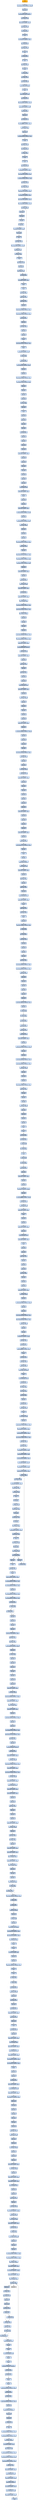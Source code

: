 digraph G {
node[shape=rectangle,style=filled,fillcolor=lightsteelblue,color=lightsteelblue]
bgcolor="transparent"
a0x00414faapushl_edi[label="start\npushl %edi",color="lightgrey",fillcolor="orange"];
a0x00414fabxorl_0x53c112daUINT32_esp_[label="0x00414fab\nxorl $0x53c112da<UINT32>, (%esp)"];
a0x00414fb2popl_edi[label="0x00414fb2\npopl %edi"];
a0x00414fb3pushl_0x53c112daUINT32[label="0x00414fb3\npushl $0x53c112da<UINT32>"];
a0x00414fb8xorl_esp__edi[label="0x00414fb8\nxorl (%esp), %edi"];
a0x00414fbbaddl_0x4UINT8_esp[label="0x00414fbb\naddl $0x4<UINT8>, %esp"];
a0x00414fbesbbl_ebp_eax[label="0x00414fbe\nsbbl %ebp, %eax"];
a0x00414fc0call_0x00414fd2[label="0x00414fc0\ncall 0x00414fd2"];
a0x00414fd2ret[label="0x00414fd2\nret"];
a0x00414fc5movl_0x1f7UINT32_eax[label="0x00414fc5\nmovl $0x1f7<UINT32>, %eax"];
a0x00414fcajmp_0x00414fd6[label="0x00414fca\njmp 0x00414fd6"];
a0x00414fd6sbbl_eax_eax[label="0x00414fd6\nsbbl %eax, %eax"];
a0x00414fd8nop_[label="0x00414fd8\nnop "];
a0x00414fd9call_0x00414fea[label="0x00414fd9\ncall 0x00414fea"];
a0x00414feacmc_[label="0x00414fea\ncmc "];
a0x00414febaddl_edi_eax[label="0x00414feb\naddl %edi, %eax"];
a0x00414fedpusha_[label="0x00414fed\npusha "];
a0x00414feecall_0x00414ff9[label="0x00414fee\ncall 0x00414ff9"];
a0x00414ff9xorl_ebx_ebx[label="0x00414ff9\nxorl %ebx, %ebx"];
a0x00414ffbpushl_fs_ebx_[label="0x00414ffb\npushl %fs:(%ebx)"];
a0x00414ffemovl_esp_fs_ebx_[label="0x00414ffe\nmovl %esp, %fs:(%ebx)"];
a0x00415001int3_[label="0x00415001\nint3 "];
a0x00414ff3movl_0x8esp__esp[label="0x00414ff3\nmovl 0x8(%esp), %esp"];
a0x00414ff7jmp_0x00415005[label="0x00414ff7\njmp 0x00415005"];
a0x00415005andl_0x3643UINT32_eax[label="0x00415005\nandl $0x3643<UINT32>, %eax"];
a0x0041500amovl_0x0UINT32_esi[label="0x0041500a\nmovl $0x0<UINT32>, %esi"];
a0x0041500fpopl_fs_esi_[label="0x0041500f\npopl %fs:(%esi)"];
a0x00415012popl_esi[label="0x00415012\npopl %esi"];
a0x00415013call_0x00415018[label="0x00415013\ncall 0x00415018"];
a0x00415018roll_0xffffffdaUINT8_eax[label="0x00415018\nroll $0xffffffda<UINT8>, %eax"];
a0x0041501bmovl_esp__ecx[label="0x0041501b\nmovl (%esp), %ecx"];
a0x0041501epopl_eax[label="0x0041501e\npopl %eax"];
a0x0041501fsubl_0x2c95a0aUINT32_ecx[label="0x0041501f\nsubl $0x2c95a0a<UINT32>, %ecx"];
a0x00415025cwdel_[label="0x00415025\ncwdel "];
a0x00415026subl_ecx_eax[label="0x00415026\nsubl %ecx, %eax"];
a0x00415028call_0x00415034[label="0x00415028\ncall 0x00415034"];
a0x00415034orl_esp_eax[label="0x00415034\norl %esp, %eax"];
a0x00415036cwdel_[label="0x00415036\ncwdel "];
a0x00415037ret[label="0x00415037\nret"];
a0x0041502djmp_0x00415038[label="0x0041502d\njmp 0x00415038"];
a0x00415038orl_0x3acbUINT32_eax[label="0x00415038\norl $0x3acb<UINT32>, %eax"];
a0x0041503dmovl_0x474bUINT32_edi[label="0x0041503d\nmovl $0x474b<UINT32>, %edi"];
a0x00415042xorl_0x2c91e9bUINT32_edi[label="0x00415042\nxorl $0x2c91e9b<UINT32>, %edi"];
a0x00415048addl_ecx_edi[label="0x00415048\naddl %ecx, %edi"];
a0x0041504axorl_ebx_ebx[label="0x0041504a\nxorl %ebx, %ebx"];
a0x0041504caddl_0x1c19UINT32_ebx[label="0x0041504c\naddl $0x1c19<UINT32>, %ebx"];
a0x00415052xorl_0x1c1aUINT32_ebx[label="0x00415052\nxorl $0x1c1a<UINT32>, %ebx"];
a0x00415058movl_0x72f3UINT32_eax[label="0x00415058\nmovl $0x72f3<UINT32>, %eax"];
a0x0041505dmovl_0x235bUINT32_esi[label="0x0041505d\nmovl $0x235b<UINT32>, %esi"];
a0x00415062xorl_esi_edi_[label="0x00415062\nxorl %esi, (%edi)"];
a0x00415064incl_edi[label="0x00415064\nincl %edi"];
a0x00415065incl_edi[label="0x00415065\nincl %edi"];
a0x00415066incl_edi[label="0x00415066\nincl %edi"];
a0x00415067incl_edi[label="0x00415067\nincl %edi"];
a0x00415068shll_0x1fUINT8_eax[label="0x00415068\nshll $0x1f<UINT8>, %eax"];
a0x0041506bdecl_ebx[label="0x0041506b\ndecl %ebx"];
a0x0041506ccld_[label="0x0041506c\ncld "];
a0x0041506dsubl_ebx_eax[label="0x0041506d\nsubl %ebx, %eax"];
a0x0041506fmovl_0x1500UINT32_eax[label="0x0041506f\nmovl $0x1500<UINT32>, %eax"];
a0x00415074addl_eax_esi[label="0x00415074\naddl %eax, %esi"];
a0x00415076xorl_edx_eax[label="0x00415076\nxorl %edx, %eax"];
a0x00415078stc_[label="0x00415078\nstc "];
a0x00415079subl_eax_eax[label="0x00415079\nsubl %eax, %eax"];
a0x0041507bdecl_eax[label="0x0041507b\ndecl %eax"];
a0x0041507caddl_ebx_eax[label="0x0041507c\naddl %ebx, %eax"];
a0x0041507ejns_0x00415062[label="0x0041507e\njns 0x00415062"];
a0x00415084rcrl_0x6fUINT8_eax[label="0x00415084\nrcrl $0x6f<UINT8>, %eax"];
a0x00415087popa_[label="0x00415087\npopa "];
a0x00415088cmc_[label="0x00415088\ncmc "];
a0x00415089xorl_edi_eax[label="0x00415089\nxorl %edi, %eax"];
a0x0041508baddl_ebx_esi[label="0x0041508b\naddl %ebx, %esi"];
a0x0041508dsubl_ebx_esi[label="0x0041508d\nsubl %ebx, %esi"];
a0x0041508fpushl_esi[label="0x0041508f\npushl %esi"];
a0x00415090addl_0x425128f2UINT32_eax[label="0x00415090\naddl $0x425128f2<UINT32>, %eax"];
a0x00415096subl_0x425128f2UINT32_eax[label="0x00415096\nsubl $0x425128f2<UINT32>, %eax"];
a0x0041509ccall_0x004150a1[label="0x0041509c\ncall 0x004150a1"];
a0x004150a1pushl_eax[label="0x004150a1\npushl %eax"];
a0x004150a2xorl_edx_eax[label="0x004150a2\nxorl %edx, %eax"];
a0x004150a4popl_eax[label="0x004150a4\npopl %eax"];
a0x004150a5popl_esi[label="0x004150a5\npopl %esi"];
a0x004150a6pusha_[label="0x004150a6\npusha "];
a0x004150a7subl_0x40763333UINT32_edi[label="0x004150a7\nsubl $0x40763333<UINT32>, %edi"];
a0x004150adpopa_[label="0x004150ad\npopa "];
a0x004150aesubl_0xe3UINT32_esi[label="0x004150ae\nsubl $0xe3<UINT32>, %esi"];
a0x004150b4jl_0x004150b9[label="0x004150b4\njl 0x004150b9"];
a0x004150b6jmp_0x004150bb[label="0x004150b6\njmp 0x004150bb"];
a0x004150bbmovw_0x1eebUINT16_esi_[label="0x004150bb\nmovw $0x1eeb<UINT16>, (%esi)"];
a0x004150c0pushl_esi[label="0x004150c0\npushl %esi"];
a0x004150c1pushl_ecx[label="0x004150c1\npushl %ecx"];
a0x004150c2subl_0x34143680UINT32_esi[label="0x004150c2\nsubl $0x34143680<UINT32>, %esi"];
a0x004150c8xorl_0x5273a5dUINT32_ecx[label="0x004150c8\nxorl $0x5273a5d<UINT32>, %ecx"];
a0x004150cepopl_ecx[label="0x004150ce\npopl %ecx"];
a0x004150cfpopl_esi[label="0x004150cf\npopl %esi"];
a0x004150d0popl_esi[label="0x004150d0\npopl %esi"];
a0x004150d1pushl_ebx[label="0x004150d1\npushl %ebx"];
a0x004150d2rorl_cl_ebx[label="0x004150d2\nrorl %cl, %ebx"];
a0x004150d4popl_ebx[label="0x004150d4\npopl %ebx"];
a0x004150d5ret[label="0x004150d5\nret"];
a0x00414fdepushl_edx[label="0x00414fde\npushl %edx"];
a0x00414fdfpushl_ebx[label="0x00414fdf\npushl %ebx"];
a0x00414fe0popl_ebx[label="0x00414fe0\npopl %ebx"];
a0x00414fe1popl_edx[label="0x00414fe1\npopl %edx"];
a0x00414fe2jmp_0x00414ad1[label="0x00414fe2\njmp 0x00414ad1"];
a0x00414ad1pushl_esi[label="0x00414ad1\npushl %esi"];
a0x00414ad2popl_esi[label="0x00414ad2\npopl %esi"];
a0x00414ad3pushl_edi[label="0x00414ad3\npushl %edi"];
a0x00414ad4pushl_edi[label="0x00414ad4\npushl %edi"];
a0x00414ad5addl_0x4UINT8_esp[label="0x00414ad5\naddl $0x4<UINT8>, %esp"];
a0x00414ad8pushl_edx[label="0x00414ad8\npushl %edx"];
a0x00414ad9pushl_edi[label="0x00414ad9\npushl %edi"];
a0x00414adapopl_edx[label="0x00414ada\npopl %edx"];
a0x00414adbdecl_edx[label="0x00414adb\ndecl %edx"];
a0x00414adcpushl_edx[label="0x00414adc\npushl %edx"];
a0x00414addpopl_edi[label="0x00414add\npopl %edi"];
a0x00414adepopl_edx[label="0x00414ade\npopl %edx"];
a0x00414adfmovl_esp__edi[label="0x00414adf\nmovl (%esp), %edi"];
a0x00414ae2addl_0x4UINT8_esp[label="0x00414ae2\naddl $0x4<UINT8>, %esp"];
a0x00414ae5pusha_[label="0x00414ae5\npusha "];
a0x00414ae6pushl_ebx[label="0x00414ae6\npushl %ebx"];
a0x00414ae7pushl_esi[label="0x00414ae7\npushl %esi"];
a0x00414ae8addl_0x4UINT8_esp[label="0x00414ae8\naddl $0x4<UINT8>, %esp"];
a0x00414aebaddl_0x30019cUINT32_edi[label="0x00414aeb\naddl $0x30019c<UINT32>, %edi"];
a0x00414af1pushl_esp[label="0x00414af1\npushl %esp"];
a0x00414af2subl_0x30019cUINT32_edi[label="0x00414af2\nsubl $0x30019c<UINT32>, %edi"];
a0x00414af8movl_edi_esp_[label="0x00414af8\nmovl %edi, (%esp)"];
a0x00414afbpushl_eax[label="0x00414afb\npushl %eax"];
a0x00414afcpushl_ebx[label="0x00414afc\npushl %ebx"];
a0x00414afdpopl_eax[label="0x00414afd\npopl %eax"];
a0x00414afexorl_0x250979f7UINT32_eax[label="0x00414afe\nxorl $0x250979f7<UINT32>, %eax"];
a0x00414b04movl_eax_ebx[label="0x00414b04\nmovl %eax, %ebx"];
a0x00414b06popl_eax[label="0x00414b06\npopl %eax"];
a0x00414b07addl_0xf7e5c7eeUINT32_edi[label="0x00414b07\naddl $0xf7e5c7ee<UINT32>, %edi"];
a0x00414b0daddl_0x81a3812UINT32_edi[label="0x00414b0d\naddl $0x81a3812<UINT32>, %edi"];
a0x00414b13addl_0x17a53f7UINT32_edi[label="0x00414b13\naddl $0x17a53f7<UINT32>, %edi"];
a0x00414b19pushl_esi[label="0x00414b19\npushl %esi"];
a0x00414b1aaddl_0x4UINT8_esp[label="0x00414b1a\naddl $0x4<UINT8>, %esp"];
a0x00414b1dpopl_edi[label="0x00414b1d\npopl %edi"];
a0x00414b1ejmp_0x00414b20[label="0x00414b1e\njmp 0x00414b20"];
a0x00414b20movl_esp__ebx[label="0x00414b20\nmovl (%esp), %ebx"];
a0x00414b23addl_0x4UINT8_esp[label="0x00414b23\naddl $0x4<UINT8>, %esp"];
a0x00414b26call_0x00414ced[label="0x00414b26\ncall 0x00414ced"];
a0x00414cedaddl_0x4UINT8_esp[label="0x00414ced\naddl $0x4<UINT8>, %esp"];
a0x00414cf0movl__4esp__esi[label="0x00414cf0\nmovl -4(%esp), %esi"];
a0x00414cf4subl_0x55192defUINT32_edi[label="0x00414cf4\nsubl $0x55192def<UINT32>, %edi"];
a0x00414cfaaddl_0x55192defUINT32_edi[label="0x00414cfa\naddl $0x55192def<UINT32>, %edi"];
a0x00414d00movl_edi__4esp_[label="0x00414d00\nmovl %edi, -4(%esp)"];
a0x00414d04pushl_edi[label="0x00414d04\npushl %edi"];
a0x00414d05incl_edi[label="0x00414d05\nincl %edi"];
a0x00414d06decl_edi[label="0x00414d06\ndecl %edi"];
a0x00414d07pushl_edi[label="0x00414d07\npushl %edi"];
a0x00414d08movl_0x22344358UINT32_edi[label="0x00414d08\nmovl $0x22344358<UINT32>, %edi"];
a0x00414d0dxorl_0x24a46d6eUINT32_edi[label="0x00414d0d\nxorl $0x24a46d6e<UINT32>, %edi"];
a0x00414d13addl_0x4UINT8_esp[label="0x00414d13\naddl $0x4<UINT8>, %esp"];
a0x00414d16pushl_0x6902e90UINT32[label="0x00414d16\npushl $0x6902e90<UINT32>"];
a0x00414d1bsubl_esp__edi[label="0x00414d1b\nsubl (%esp), %edi"];
a0x00414d1eaddl_0x4UINT8_esp[label="0x00414d1e\naddl $0x4<UINT8>, %esp"];
a0x00414d21pushl_edi[label="0x00414d21\npushl %edi"];
a0x00414d22subl_ebx_edi[label="0x00414d22\nsubl %ebx, %edi"];
a0x00414d24popl_edi[label="0x00414d24\npopl %edi"];
a0x00414d25addl_edi_esi[label="0x00414d25\naddl %edi, %esi"];
a0x00414d27pushl_ebx[label="0x00414d27\npushl %ebx"];
a0x00414d28pushl_ebx[label="0x00414d28\npushl %ebx"];
a0x00414d29movl_0x8esp__edi[label="0x00414d29\nmovl 0x8(%esp), %edi"];
a0x00414d2daddl_0xcUINT8_esp[label="0x00414d2d\naddl $0xc<UINT8>, %esp"];
a0x00414d30pushl_edx[label="0x00414d30\npushl %edx"];
a0x00414d31movl_esi_esp_[label="0x00414d31\nmovl %esi, (%esp)"];
a0x00414d34popl_ecx[label="0x00414d34\npopl %ecx"];
a0x00414d35pushl_esi[label="0x00414d35\npushl %esi"];
a0x00414d36popl_esi[label="0x00414d36\npopl %esi"];
a0x00414d37pushl_edi[label="0x00414d37\npushl %edi"];
a0x00414d38pushl_edi[label="0x00414d38\npushl %edi"];
a0x00414d39addl_0x4UINT8_esp[label="0x00414d39\naddl $0x4<UINT8>, %esp"];
a0x00414d3cpushl_esi[label="0x00414d3c\npushl %esi"];
a0x00414d3dmovl_0x514b39e5UINT32_esp_[label="0x00414d3d\nmovl $0x514b39e5<UINT32>, (%esp)"];
a0x00414d44popl_edi[label="0x00414d44\npopl %edi"];
a0x00414d45pushl_ebx[label="0x00414d45\npushl %ebx"];
a0x00414d46pushl_edi[label="0x00414d46\npushl %edi"];
a0x00414d47popl_ebx[label="0x00414d47\npopl %ebx"];
a0x00414d48xorl_0x514b70a9UINT32_ebx[label="0x00414d48\nxorl $0x514b70a9<UINT32>, %ebx"];
a0x00414d4emovl_ebx_edi[label="0x00414d4e\nmovl %ebx, %edi"];
a0x00414d50popl_ebx[label="0x00414d50\npopl %ebx"];
a0x00414d51pushl_esi[label="0x00414d51\npushl %esi"];
a0x00414d52movl_edi_esp_[label="0x00414d52\nmovl %edi, (%esp)"];
a0x00414d55subl_esp__ecx[label="0x00414d55\nsubl (%esp), %ecx"];
a0x00414d58addl_0x4UINT8_esp[label="0x00414d58\naddl $0x4<UINT8>, %esp"];
a0x00414d5bpushl_esp[label="0x00414d5b\npushl %esp"];
a0x00414d5cpopl_edi[label="0x00414d5c\npopl %edi"];
a0x00414d5dpopl_edi[label="0x00414d5d\npopl %edi"];
a0x00414d5epushl_eax[label="0x00414d5e\npushl %eax"];
a0x00414d5fpopl_eax[label="0x00414d5f\npopl %eax"];
a0x00414d60pushl_ecx[label="0x00414d60\npushl %ecx"];
a0x00414d61pushl_ecx[label="0x00414d61\npushl %ecx"];
a0x00414d62addl_0x4UINT8_esp[label="0x00414d62\naddl $0x4<UINT8>, %esp"];
a0x00414d65pushl_edx[label="0x00414d65\npushl %edx"];
a0x00414d66popl_edx[label="0x00414d66\npopl %edx"];
a0x00414d67pushl_esi[label="0x00414d67\npushl %esi"];
a0x00414d68pushl_esi[label="0x00414d68\npushl %esi"];
a0x00414d69addl_0x4UINT8_esp[label="0x00414d69\naddl $0x4<UINT8>, %esp"];
a0x00414d6cpushl_edi[label="0x00414d6c\npushl %edi"];
a0x00414d6dmovl_esp_esi[label="0x00414d6d\nmovl %esp, %esi"];
a0x00414d6fmovl_0x6ab737cfUINT32_esi_[label="0x00414d6f\nmovl $0x6ab737cf<UINT32>, (%esi)"];
a0x00414d75popl_esi[label="0x00414d75\npopl %esi"];
a0x00414d76nop_[label="0x00414d76\nnop "];
a0x00414d77notl_esi[label="0x00414d77\nnotl %esi"];
a0x00414d79pushl_0x0UINT32[label="0x00414d79\npushl $0x0<UINT32>"];
a0x00414d7emovl_esp__esi[label="0x00414d7e\nmovl (%esp), %esi"];
a0x00414d81addl_0x4UINT8_esp[label="0x00414d81\naddl $0x4<UINT8>, %esp"];
a0x00414d84pushl_esi[label="0x00414d84\npushl %esi"];
a0x00414d85addl_esi_esi[label="0x00414d85\naddl %esi, %esi"];
a0x00414d87popl_esi[label="0x00414d87\npopl %esi"];
a0x00414d88addl_esi_ecx[label="0x00414d88\naddl %esi, %ecx"];
a0x00414d8apushl_edx[label="0x00414d8a\npushl %edx"];
a0x00414d8bmovl_0x4esp__esi[label="0x00414d8b\nmovl 0x4(%esp), %esi"];
a0x00414d8faddl_0x8UINT8_esp[label="0x00414d8f\naddl $0x8<UINT8>, %esp"];
a0x00414d92pusha_[label="0x00414d92\npusha "];
a0x00414d93addl_edx_esi[label="0x00414d93\naddl %edx, %esi"];
a0x00414d95subl_ecx_edi[label="0x00414d95\nsubl %ecx, %edi"];
a0x00414d97popa_[label="0x00414d97\npopa "];
a0x00414d98pushl_ecx[label="0x00414d98\npushl %ecx"];
a0x00414d99cmpl_0x7c93ff06UINT32_edi[label="0x00414d99\ncmpl $0x7c93ff06<UINT32>, %edi"];
a0x00414d9fje_0x00414da3[label="0x00414d9f\nje 0x00414da3"];
a0x00414da1jne_0x00414da3[label="0x00414da1\njne 0x00414da3"];
a0x00414da3movl_ecx_ecx[label="0x00414da3\nmovl %ecx, %ecx"];
a0x00414da5pushl_ebx[label="0x00414da5\npushl %ebx"];
a0x00414da6pushl_esi[label="0x00414da6\npushl %esi"];
a0x00414da7popl_esi[label="0x00414da7\npopl %esi"];
a0x00414da8popl_ebx[label="0x00414da8\npopl %ebx"];
a0x00414da9subl_esi_ecx[label="0x00414da9\nsubl %esi, %ecx"];
a0x00414dabxorl_0x4e483854UINT32_ebx[label="0x00414dab\nxorl $0x4e483854<UINT32>, %ebx"];
a0x00414db1xorl_0x4e483854UINT32_ebx[label="0x00414db1\nxorl $0x4e483854<UINT32>, %ebx"];
a0x00414db7testl_ecx_ecx[label="0x00414db7\ntestl %ecx, %ecx"];
a0x00414db9pushl_ebx[label="0x00414db9\npushl %ebx"];
a0x00414dbapushl_esi[label="0x00414dba\npushl %esi"];
a0x00414dbbpopl_esi[label="0x00414dbb\npopl %esi"];
a0x00414dbcpopl_ebx[label="0x00414dbc\npopl %ebx"];
a0x00414dbdpopl_ecx[label="0x00414dbd\npopl %ecx"];
a0x00414dbepushl_ecx[label="0x00414dbe\npushl %ecx"];
a0x00414dbfmovl_0x21668133UINT32_ecx[label="0x00414dbf\nmovl $0x21668133<UINT32>, %ecx"];
a0x00414dc4popl_ecx[label="0x00414dc4\npopl %ecx"];
a0x00414dc5je_0x00414ddf[label="0x00414dc5\nje 0x00414ddf"];
a0x00414dcbjb_0x00414dd0[label="0x00414dcb\njb 0x00414dd0"];
a0x00414dcdjae_0x00414dd0[label="0x00414dcd\njae 0x00414dd0"];
a0x00414dd0jmp_0x00414e0a[label="0x00414dd0\njmp 0x00414e0a"];
a0x00414e0amovl_esp_esi[label="0x00414e0a\nmovl %esp, %esi"];
a0x00414e0cmovl_esi__esi[label="0x00414e0c\nmovl (%esi), %esi"];
a0x00414e0eaddl_0x4UINT8_esp[label="0x00414e0e\naddl $0x4<UINT8>, %esp"];
a0x00414e11pushl_esp[label="0x00414e11\npushl %esp"];
a0x00414e12addl_0x41b256b8UINT32_esp_[label="0x00414e12\naddl $0x41b256b8<UINT32>, (%esp)"];
a0x00414e19popl_ebx[label="0x00414e19\npopl %ebx"];
a0x00414e1apushl_ebx[label="0x00414e1a\npushl %ebx"];
a0x00414e1bmovl_0x20a87844UINT32_ebx[label="0x00414e1b\nmovl $0x20a87844<UINT32>, %ebx"];
a0x00414e20subl_0xb3e0381eUINT32_ebx[label="0x00414e20\nsubl $0xb3e0381e<UINT32>, %ebx"];
a0x00414e26addl_ebx_esp_[label="0x00414e26\naddl %ebx, (%esp)"];
a0x00414e29popl_ebx[label="0x00414e29\npopl %ebx"];
a0x00414e2apushl_ebx[label="0x00414e2a\npushl %ebx"];
a0x00414e2bpushl_esi[label="0x00414e2b\npushl %esi"];
a0x00414e2cmovl_0xae7a96c2UINT32_esi[label="0x00414e2c\nmovl $0xae7a96c2<UINT32>, %esi"];
a0x00414e31subl_esi_ebx[label="0x00414e31\nsubl %esi, %ebx"];
a0x00414e33notl_ebx[label="0x00414e33\nnotl %ebx"];
a0x00414e35popl_esi[label="0x00414e35\npopl %esi"];
a0x00414e36notl_ebx[label="0x00414e36\nnotl %ebx"];
a0x00414e38movl_esi_ebx_[label="0x00414e38\nmovl %esi, (%ebx)"];
a0x00414e3apopl_ebx[label="0x00414e3a\npopl %ebx"];
a0x00414e3bpushl_edi[label="0x00414e3b\npushl %edi"];
a0x00414e3cpushl_esi[label="0x00414e3c\npushl %esi"];
a0x00414e3dpopl_esi[label="0x00414e3d\npopl %esi"];
a0x00414e3ecmc_[label="0x00414e3e\ncmc "];
a0x00414e3fcmc_[label="0x00414e3f\ncmc "];
a0x00414e40call_0x00414f2e[label="0x00414e40\ncall 0x00414f2e"];
a0x00414f2ecall_0x00414f3a[label="0x00414f2e\ncall 0x00414f3a"];
a0x00414f3ajb_0x00414f3f[label="0x00414f3a\njb 0x00414f3f"];
a0x00414f3cjae_0x00414f3f[label="0x00414f3c\njae 0x00414f3f"];
a0x00414f3fret[label="0x00414f3f\nret"];
a0x00414f33jl_0x00414f38[label="0x00414f33\njl 0x00414f38"];
a0x00414f35jnl_0x00414f38[label="0x00414f35\njnl 0x00414f38"];
a0x00414f38jmp_0x00414f40[label="0x00414f38\njmp 0x00414f40"];
a0x00414f40pushl_eax[label="0x00414f40\npushl %eax"];
a0x00414f41addl_0x4UINT8_esp[label="0x00414f41\naddl $0x4<UINT8>, %esp"];
a0x00414f44popl_edi[label="0x00414f44\npopl %edi"];
a0x00414f45pushl_edi[label="0x00414f45\npushl %edi"];
a0x00414f46subl_0x7fUINT32_esp_[label="0x00414f46\nsubl $0x7f<UINT32>, (%esp)"];
a0x00414f4dpopl_edi[label="0x00414f4d\npopl %edi"];
a0x00414f4emovb_0xffffff84UINT8_edi_[label="0x00414f4e\nmovb $0xffffff84<UINT8>, (%edi)"];
a0x00414f51movl_esp_edi[label="0x00414f51\nmovl %esp, %edi"];
a0x00414f53movl_edi__edi[label="0x00414f53\nmovl (%edi), %edi"];
a0x00414f55addl_0x4UINT8_esp[label="0x00414f55\naddl $0x4<UINT8>, %esp"];
a0x00414f58popa_[label="0x00414f58\npopa "];
a0x00414f59pushl_edi[label="0x00414f59\npushl %edi"];
a0x00414f5apushl_esi[label="0x00414f5a\npushl %esi"];
a0x00414f5baddl_0x4UINT8_esp[label="0x00414f5b\naddl $0x4<UINT8>, %esp"];
a0x00414f5epushl_ebx[label="0x00414f5e\npushl %ebx"];
a0x00414f5fmovl_0x4esp__edi[label="0x00414f5f\nmovl 0x4(%esp), %edi"];
a0x00414f63addl_0x8UINT8_esp[label="0x00414f63\naddl $0x8<UINT8>, %esp"];
a0x00414f66nop_[label="0x00414f66\nnop "];
a0x00414f67pushl_ebx[label="0x00414f67\npushl %ebx"];
a0x00414f68pushl_esi[label="0x00414f68\npushl %esi"];
a0x00414f69addl_ebx_esi[label="0x00414f69\naddl %ebx, %esi"];
a0x00414f6bpopl_esi[label="0x00414f6b\npopl %esi"];
a0x00414f6cpushl_esi[label="0x00414f6c\npushl %esi"];
a0x00414f6dpushl_edx[label="0x00414f6d\npushl %edx"];
a0x00414f6exorl_esi_edx[label="0x00414f6e\nxorl %esi, %edx"];
a0x00414f70popl_edx[label="0x00414f70\npopl %edx"];
a0x00414f71pushl_ebx[label="0x00414f71\npushl %ebx"];
a0x00414f72pushl_ebx[label="0x00414f72\npushl %ebx"];
a0x00414f73addl_0x4UINT8_esp[label="0x00414f73\naddl $0x4<UINT8>, %esp"];
a0x00414f76movl_edi_esp_[label="0x00414f76\nmovl %edi, (%esp)"];
a0x00414f79pushl_edi[label="0x00414f79\npushl %edi"];
a0x00414f7asubl_0x2d63766eUINT32_esp_[label="0x00414f7a\nsubl $0x2d63766e<UINT32>, (%esp)"];
a0x00414f81popl_edi[label="0x00414f81\npopl %edi"];
a0x00414f82pushl_edi[label="0x00414f82\npushl %edi"];
a0x00414f83movl_0x20a87806UINT32_edi[label="0x00414f83\nmovl $0x20a87806<UINT32>, %edi"];
a0x00414f88subl_0xf3450198UINT32_edi[label="0x00414f88\nsubl $0xf3450198<UINT32>, %edi"];
a0x00414f8eaddl_edi_esp_[label="0x00414f8e\naddl %edi, (%esp)"];
a0x00414f91popl_edi[label="0x00414f91\npopl %edi"];
a0x00414f92call_eax[label="0x00414f92\ncall %eax"];
a0x00410185addl_0x10UINT32_esp[label="0x00410185\naddl $0x10<UINT32>, %esp"];
a0x0041018bsubl_ebx_eax[label="0x0041018b\nsubl %ebx, %eax"];
a0x0041018dcall_0x004117fa[label="0x0041018d\ncall 0x004117fa"];
a0x004117facmpl_0xffffffa6UINT8_eax[label="0x004117fa\ncmpl $0xffffffa6<UINT8>, %eax"];
a0x004117fdpusha_[label="0x004117fd\npusha "];
a0x004117fecall_0x00411809[label="0x004117fe\ncall 0x00411809"];
a0x00411809subl_ebx_ebx[label="0x00411809\nsubl %ebx, %ebx"];
a0x0041180bpushl_fs_ebx_[label="0x0041180b\npushl %fs:(%ebx)"];
a0x0041180emovl_esp_fs_ebx_[label="0x0041180e\nmovl %esp, %fs:(%ebx)"];
a0x00411811int3_[label="0x00411811\nint3 "];
a0x00411803movl_0x8esp__esp[label="0x00411803\nmovl 0x8(%esp), %esp"];
a0x00411807jmp_0x00411815[label="0x00411807\njmp 0x00411815"];
a0x00411815orl_eax_eax[label="0x00411815\norl %eax, %eax"];
a0x00411817xorl_edi_edi[label="0x00411817\nxorl %edi, %edi"];
a0x00411819popl_fs_edi_[label="0x00411819\npopl %fs:(%edi)"];
a0x0041181cpopl_edi[label="0x0041181c\npopl %edi"];
a0x0041181dcall_0x00411822[label="0x0041181d\ncall 0x00411822"];
a0x00411822movl_edx_eax[label="0x00411822\nmovl %edx, %eax"];
a0x00411824cld_[label="0x00411824\ncld "];
a0x00411825movl_esp__edx[label="0x00411825\nmovl (%esp), %edx"];
a0x00411828popl_eax[label="0x00411828\npopl %eax"];
a0x00411829subl_0x502173bdUINT32_edx[label="0x00411829\nsubl $0x502173bd<UINT32>, %edx"];
a0x0041182ftestl_0x509UINT32_eax[label="0x0041182f\ntestl $0x509<UINT32>, %eax"];
a0x00411834movl_0x1ba2UINT32_ebx[label="0x00411834\nmovl $0x1ba2<UINT32>, %ebx"];
a0x00411839xorl_0x5021468fUINT32_ebx[label="0x00411839\nxorl $0x5021468f<UINT32>, %ebx"];
a0x0041183faddl_edx_ebx[label="0x0041183f\naddl %edx, %ebx"];
a0x00411841subl_edi_edi[label="0x00411841\nsubl %edi, %edi"];
a0x00411843xorl_0x351UINT32_edi[label="0x00411843\nxorl $0x351<UINT32>, %edi"];
a0x00411849addl_0x249UINT32_edi[label="0x00411849\naddl $0x249<UINT32>, %edi"];
a0x0041184fmovl_0x70a1UINT32_eax[label="0x0041184f\nmovl $0x70a1<UINT32>, %eax"];
a0x00411854movl_0x0UINT32_ecx[label="0x00411854\nmovl $0x0<UINT32>, %ecx"];
a0x00411859xorl_0xae1UINT32_ecx[label="0x00411859\nxorl $0xae1<UINT32>, %ecx"];
a0x0041185fsubl_0x1215UINT32_eax[label="0x0041185f\nsubl $0x1215<UINT32>, %eax"];
a0x00411864xorl_ecx_ebx_[label="0x00411864\nxorl %ecx, (%ebx)"];
a0x00411866movl_ebx_eax[label="0x00411866\nmovl %ebx, %eax"];
a0x00411868addl_0x4UINT32_eax[label="0x00411868\naddl $0x4<UINT32>, %eax"];
a0x0041186dxchgl_eax_ebx[label="0x0041186d\nxchgl %eax, %ebx"];
a0x0041186eaddl_edi_eax[label="0x0041186e\naddl %edi, %eax"];
a0x00411870cmc_[label="0x00411870\ncmc "];
a0x00411871decl_eax[label="0x00411871\ndecl %eax"];
a0x00411872orl_esp_eax[label="0x00411872\norl %esp, %eax"];
a0x00411874xchgl_eax_edi[label="0x00411874\nxchgl %eax, %edi"];
a0x00411875decl_eax[label="0x00411875\ndecl %eax"];
a0x00411876xchgl_eax_edi[label="0x00411876\nxchgl %eax, %edi"];
a0x00411877incl_eax[label="0x00411877\nincl %eax"];
a0x00411878movl_ecx_eax[label="0x00411878\nmovl %ecx, %eax"];
a0x0041187aaddl_0x9a5UINT32_eax[label="0x0041187a\naddl $0x9a5<UINT32>, %eax"];
a0x0041187fxchgl_eax_ecx[label="0x0041187f\nxchgl %eax, %ecx"];
a0x00411880stc_[label="0x00411880\nstc "];
a0x00411881sbbl_eax_eax[label="0x00411881\nsbbl %eax, %eax"];
a0x00411883pushl_ecx[label="0x00411883\npushl %ecx"];
a0x00411884movl_edi_ecx[label="0x00411884\nmovl %edi, %ecx"];
a0x00411886jecxz_0x0041188e[label="0x00411886\njecxz 0x0041188e"];
a0x00411888popl_ecx[label="0x00411888\npopl %ecx"];
a0x00411889jmp_0x00411864[label="0x00411889\njmp 0x00411864"];
a0x0041188epopl_ecx[label="0x0041188e\npopl %ecx"];
a0x0041188fcld_[label="0x0041188f\ncld "];
a0x00411890subl_ebx_eax[label="0x00411890\nsubl %ebx, %eax"];
a0x00411892popa_[label="0x00411892\npopa "];
a0x00411893addl_0x2db0UINT32_eax[label="0x00411893\naddl $0x2db0<UINT32>, %eax"];
a0x00411898xorl_0x4af822e7UINT32_esi[label="0x00411898\nxorl $0x4af822e7<UINT32>, %esi"];
a0x0041189exorl_0x4af822e7UINT32_esi[label="0x0041189e\nxorl $0x4af822e7<UINT32>, %esi"];
a0x004118a4pushl_ebx[label="0x004118a4\npushl %ebx"];
a0x004118a5xorl_0x4af822e7UINT32_esi[label="0x004118a5\nxorl $0x4af822e7<UINT32>, %esi"];
a0x004118abxorl_0x4af822e7UINT32_esi[label="0x004118ab\nxorl $0x4af822e7<UINT32>, %esi"];
a0x004118b1call_0x004118b6[label="0x004118b1\ncall 0x004118b6"];
a0x004118b6jl_0x004118bb[label="0x004118b6\njl 0x004118bb"];
a0x004118b8jnl_0x004118bb[label="0x004118b8\njnl 0x004118bb"];
a0x004118bbpopl_ebx[label="0x004118bb\npopl %ebx"];
a0x004118bcpushl_edi[label="0x004118bc\npushl %edi"];
a0x004118bdsldt_di[label="0x004118bd\nsldt %di"];
a0x004118c0popl_edi[label="0x004118c0\npopl %edi"];
a0x004118c1subl_0x172bUINT32_ebx[label="0x004118c1\nsubl $0x172b<UINT32>, %ebx"];
a0x004118c7addl_esi_edi[label="0x004118c7\naddl %esi, %edi"];
a0x004118c9subl_esi_edi[label="0x004118c9\nsubl %esi, %edi"];
a0x004118cbmovw_0x5ebUINT16_ebx_[label="0x004118cb\nmovw $0x5eb<UINT16>, (%ebx)"];
a0x004118d0pushl_eax[label="0x004118d0\npushl %eax"];
a0x004118d1rorl_cl_eax[label="0x004118d1\nrorl %cl, %eax"];
a0x004118d3popl_eax[label="0x004118d3\npopl %eax"];
a0x004118d4popl_ebx[label="0x004118d4\npopl %ebx"];
a0x004118d5pushl_eax[label="0x004118d5\npushl %eax"];
a0x004118d6incl_eax[label="0x004118d6\nincl %eax"];
a0x004118d7popl_eax[label="0x004118d7\npopl %eax"];
a0x004118d8pushl_edi[label="0x004118d8\npushl %edi"];
a0x004118d9pushl_edi[label="0x004118d9\npushl %edi"];
a0x004118daaddl_0x4UINT8_esp[label="0x004118da\naddl $0x4<UINT8>, %esp"];
a0x004118ddmovl_esi_esp_[label="0x004118dd\nmovl %esi, (%esp)"];
a0x004118e0addl_0x1f86a84UINT32_esp_[label="0x004118e0\naddl $0x1f86a84<UINT32>, (%esp)"];
a0x004118e7addl_0x4UINT8_esp[label="0x004118e7\naddl $0x4<UINT8>, %esp"];
a0x004118eamovl__4esp__esi[label="0x004118ea\nmovl -4(%esp), %esi"];
a0x004118eesubl_0x4UINT8_esp[label="0x004118ee\nsubl $0x4<UINT8>, %esp"];
a0x004118f1pushl_esi[label="0x004118f1\npushl %esi"];
a0x004118f2subl_0xd7cde7faUINT32_esp_[label="0x004118f2\nsubl $0xd7cde7fa<UINT32>, (%esp)"];
a0x004118f9popl_esi[label="0x004118f9\npopl %esi"];
a0x004118fapushl_edi[label="0x004118fa\npushl %edi"];
a0x004118fbmovl_0x80a7042UINT32_edi[label="0x004118fb\nmovl $0x80a7042<UINT32>, %edi"];
a0x00411900addl_0x2027a7c4UINT32_edi[label="0x00411900\naddl $0x2027a7c4<UINT32>, %edi"];
a0x00411906subl_edi_esi[label="0x00411906\nsubl %edi, %esi"];
a0x00411908popl_edi[label="0x00411908\npopl %edi"];
a0x00411909pushl_0x1f86a84UINT32[label="0x00411909\npushl $0x1f86a84<UINT32>"];
a0x0041190esubl_esp__esi[label="0x0041190e\nsubl (%esp), %esi"];
a0x00411911addl_0x4UINT8_esp[label="0x00411911\naddl $0x4<UINT8>, %esp"];
a0x00411914movl_esi_esp_[label="0x00411914\nmovl %esi, (%esp)"];
a0x00411917addl_0x40782489UINT32_edi[label="0x00411917\naddl $0x40782489<UINT32>, %edi"];
a0x0041191dsubl_0x4UINT8_esp[label="0x0041191d\nsubl $0x4<UINT8>, %esp"];
a0x00411920subl_0x40782489UINT32_edi[label="0x00411920\nsubl $0x40782489<UINT32>, %edi"];
a0x00411926movl_edi_esp_[label="0x00411926\nmovl %edi, (%esp)"];
a0x00411929subl_0x4UINT8_esp[label="0x00411929\nsubl $0x4<UINT8>, %esp"];
a0x0041192cmovl_0x4esp__edi[label="0x0041192c\nmovl 0x4(%esp), %edi"];
a0x00411930addl_0x8UINT8_esp[label="0x00411930\naddl $0x8<UINT8>, %esp"];
a0x00411933subl_0x4UINT8_esp[label="0x00411933\nsubl $0x4<UINT8>, %esp"];
a0x00411936pushl_esi[label="0x00411936\npushl %esi"];
a0x00411937pushl_edx[label="0x00411937\npushl %edx"];
a0x00411938addl_esi_edx[label="0x00411938\naddl %esi, %edx"];
a0x0041193apopl_edx[label="0x0041193a\npopl %edx"];
a0x0041193bpushl_esi[label="0x0041193b\npushl %esi"];
a0x0041193cpushl_esi[label="0x0041193c\npushl %esi"];
a0x0041193daddl_0x4UINT8_esp[label="0x0041193d\naddl $0x4<UINT8>, %esp"];
a0x00411940movl_ebx_esp_[label="0x00411940\nmovl %ebx, (%esp)"];
a0x00411943pushl_esi[label="0x00411943\npushl %esi"];
a0x00411944addl_esi_ebx[label="0x00411944\naddl %esi, %ebx"];
a0x00411946xorl_esi_esi[label="0x00411946\nxorl %esi, %esi"];
a0x00411948popl_esi[label="0x00411948\npopl %esi"];
a0x00411949addl_0x8UINT8_esp[label="0x00411949\naddl $0x8<UINT8>, %esp"];
a0x0041194csubl_0x4UINT8_esp[label="0x0041194c\nsubl $0x4<UINT8>, %esp"];
a0x0041194fmovl__4esp__ebx[label="0x0041194f\nmovl -4(%esp), %ebx"];
a0x00411953addl_0x4UINT8_esp[label="0x00411953\naddl $0x4<UINT8>, %esp"];
a0x00411956movl__4esp__esi[label="0x00411956\nmovl -4(%esp), %esi"];
a0x0041195apushl_ebx[label="0x0041195a\npushl %ebx"];
a0x0041195bdecl_ebx[label="0x0041195b\ndecl %ebx"];
a0x0041195cpopl_ebx[label="0x0041195c\npopl %ebx"];
a0x0041195dmovl_fs_0x4_esi[label="0x0041195d\nmovl %fs:0x4, %esi"];
a0x00411964je_0x00411968[label="0x00411964\nje 0x00411968"];
a0x00411966jne_0x00411968[label="0x00411966\njne 0x00411968"];
a0x00411968movl_0x74094c9cUINT32_edi[label="0x00411968\nmovl $0x74094c9c<UINT32>, %edi"];
a0x0041196djo_0x00411972[label="0x0041196d\njo 0x00411972"];
a0x0041196fjno_0x00411972[label="0x0041196f\njno 0x00411972"];
a0x00411972pushl_ss__4esi_[label="0x00411972\npushl %ss:-4(%esi)"];
a0x00411976pushl_edi[label="0x00411976\npushl %edi"];
a0x00411977lsll_si_edi[label="0x00411977\nlsll %si, %edi"];
a0x0041197apopl_edi[label="0x0041197a\npopl %edi"];
a0x0041197bmovl_edi_ss__4esi_[label="0x0041197b\nmovl %edi, %ss:-4(%esi)"];
a0x0041197fxorl_0x321dUINT32_ebx[label="0x0041197f\nxorl $0x321d<UINT32>, %ebx"];
a0x00411985xorl_0x321dUINT32_ebx[label="0x00411985\nxorl $0x321d<UINT32>, %ebx"];
a0x0041198bmovl_fs_0x4_edi[label="0x0041198b\nmovl %fs:0x4, %edi"];
a0x00411992fwait_[label="0x00411992\nfwait "];
a0x00411993fnclex_[label="0x00411993\nfnclex "];
a0x00411995movl_ss__4edi__esi[label="0x00411995\nmovl %ss:-4(%edi), %esi"];
a0x00411999pushl_esi[label="0x00411999\npushl %esi"];
a0x0041199apopl_esi[label="0x0041199a\npopl %esi"];
a0x0041199bcmpl_0x74094c9cUINT32_esi[label="0x0041199b\ncmpl $0x74094c9c<UINT32>, %esi"];
a0x004119a1cmc_[label="0x004119a1\ncmc "];
a0x004119a2cmc_[label="0x004119a2\ncmc "];
a0x004119a3je_0x004119b3[label="0x004119a3\nje 0x004119b3"];
a0x004119b3jl_0x004119b8[label="0x004119b3\njl 0x004119b8"];
a0x004119b5jmp_0x004119ba[label="0x004119b5\njmp 0x004119ba"];
a0x004119bapopl_ss__4edi_[label="0x004119ba\npopl %ss:-4(%edi)"];
a0x004119bepushl_ebx[label="0x004119be\npushl %ebx"];
a0x004119bfcall_0x004119c8[label="0x004119bf\ncall 0x004119c8"];
a0x004119c8popl_ebx[label="0x004119c8\npopl %ebx"];
a0x004119c9jmp_0x004119cd[label="0x004119c9\njmp 0x004119cd"];
a0x004119cdaddl_0x2UINT8_ebx[label="0x004119cd\naddl $0x2<UINT8>, %ebx"];
a0x004119d0jmp_0x004119d3[label="0x004119d0\njmp 0x004119d3"];
a0x004119d3pushl_ebx[label="0x004119d3\npushl %ebx"];
a0x004119d4ret[label="0x004119d4\nret"];
a0x004119c6jmp_0x004119d6[label="0x004119c6\njmp 0x004119d6"];
a0x004119d6popl_ebx[label="0x004119d6\npopl %ebx"];
a0x004119d7addl_0x4UINT8_esp[label="0x004119d7\naddl $0x4<UINT8>, %esp"];
a0x004119damovl__4esp__edi[label="0x004119da\nmovl -4(%esp), %edi"];
a0x004119desubl_0x4UINT8_esp[label="0x004119de\nsubl $0x4<UINT8>, %esp"];
a0x004119e1movl_0x4esp__esi[label="0x004119e1\nmovl 0x4(%esp), %esi"];
a0x004119e5addl_0x8UINT8_esp[label="0x004119e5\naddl $0x8<UINT8>, %esp"];
a0x004119e8xorl_0x625eUINT32_edx[label="0x004119e8\nxorl $0x625e<UINT32>, %edx"];
a0x004119eexorl_0x625eUINT32_edx[label="0x004119ee\nxorl $0x625e<UINT32>, %edx"];
a0x004119f4pusha_[label="0x004119f4\npusha "];
a0x004119f5pushl_esi[label="0x004119f5\npushl %esi"];
a0x004119f6popl_esi[label="0x004119f6\npopl %esi"];
a0x004119f7call_0x004119fc[label="0x004119f7\ncall 0x004119fc"];
a0x004119fcsubl_0x4UINT8_esp[label="0x004119fc\nsubl $0x4<UINT8>, %esp"];
a0x004119ffmovl_0x4esp__edx[label="0x004119ff\nmovl 0x4(%esp), %edx"];
a0x00411a03addl_0x8UINT8_esp[label="0x00411a03\naddl $0x8<UINT8>, %esp"];
a0x00411a06movl_0x127UINT32_eax[label="0x00411a06\nmovl $0x127<UINT32>, %eax"];
a0x00411a0bpushl_edx[label="0x00411a0b\npushl %edx"];
a0x00411a0cnotl_esp_[label="0x00411a0c\nnotl (%esp)"];
a0x00411a0fpopl_edx[label="0x00411a0f\npopl %edx"];
a0x00411a10incl_edx[label="0x00411a10\nincl %edx"];
a0x00411a11decl_edx[label="0x00411a11\ndecl %edx"];
a0x00411a12notl_edx[label="0x00411a12\nnotl %edx"];
a0x00411a14pushl_edx[label="0x00411a14\npushl %edx"];
a0x00411a15addl_ebx_edx[label="0x00411a15\naddl %ebx, %edx"];
a0x00411a17addl_esp__eax[label="0x00411a17\naddl (%esp), %eax"];
a0x00411a1apopl_edx[label="0x00411a1a\npopl %edx"];
a0x00411a1bpushl_edi[label="0x00411a1b\npushl %edi"];
a0x00411a1cmovl_eax_esp_[label="0x00411a1c\nmovl %eax, (%esp)"];
a0x00411a1fpushl_esi[label="0x00411a1f\npushl %esi"];
a0x00411a20pushl_edi[label="0x00411a20\npushl %edi"];
a0x00411a21popl_edi[label="0x00411a21\npopl %edi"];
a0x00411a22subl_0x4UINT8_esp[label="0x00411a22\nsubl $0x4<UINT8>, %esp"];
a0x00411a25movl_eax_esp_[label="0x00411a25\nmovl %eax, (%esp)"];
a0x00411a28popl_esi[label="0x00411a28\npopl %esi"];
a0x00411a29addl_0x8UINT8_esp[label="0x00411a29\naddl $0x8<UINT8>, %esp"];
a0x00411a2csubl_0x4UINT8_esp[label="0x00411a2c\nsubl $0x4<UINT8>, %esp"];
a0x00411a2fmovl__4esp__esi[label="0x00411a2f\nmovl -4(%esp), %esi"];
a0x00411a33pushl_eax[label="0x00411a33\npushl %eax"];
a0x00411a34pushl_esi[label="0x00411a34\npushl %esi"];
a0x00411a35movl_eax_esi[label="0x00411a35\nmovl %eax, %esi"];
a0x00411a37popl_esi[label="0x00411a37\npopl %esi"];
a0x00411a38movl_esp_edx[label="0x00411a38\nmovl %esp, %edx"];
a0x00411a3amovl_0x0UINT32_edx_[label="0x00411a3a\nmovl $0x0<UINT32>, (%edx)"];
a0x00411a40movl_esp_edx[label="0x00411a40\nmovl %esp, %edx"];
a0x00411a42movl_edx__edx[label="0x00411a42\nmovl (%edx), %edx"];
a0x00411a44addl_0x4UINT8_esp[label="0x00411a44\naddl $0x4<UINT8>, %esp"];
a0x00411a47pushl_fs_edx_[label="0x00411a47\npushl %fs:(%edx)"];
a0x00411a4ajp_0x00411a4f[label="0x00411a4a\njp 0x00411a4f"];
a0x00411a4fmovl_esp_fs_edx_[label="0x00411a4f\nmovl %esp, %fs:(%edx)"];
a0x00411a52pushl_esi[label="0x00411a52\npushl %esi"];
a0x00411a53decl_esi[label="0x00411a53\ndecl %esi"];
a0x00411a54popl_esi[label="0x00411a54\npopl %esi"];
a0x00411a55subl_0xef13647UINT32_edx[label="0x00411a55\nsubl $0xef13647<UINT32>, %edx"];
a0x00411a5baddl_0xef13647UINT32_edx[label="0x00411a5b\naddl $0xef13647<UINT32>, %edx"];
a0x00411a61movl_edx__4esp_[label="0x00411a61\nmovl %edx, -4(%esp)"];
a0x00411a65subl_0x4UINT8_esp[label="0x00411a65\nsubl $0x4<UINT8>, %esp"];
a0x00411a68movl_0x0UINT32_esp_[label="0x00411a68\nmovl $0x0<UINT32>, (%esp)"];
a0x00411a6faddl_0x4UINT8_esp[label="0x00411a6f\naddl $0x4<UINT8>, %esp"];
a0x00411a72movl__4esp__ecx[label="0x00411a72\nmovl -4(%esp), %ecx"];
a0x00411a76divl_ecx_eax[label="0x00411a76\ndivl %ecx, %eax"];
a0x00411b23pushl_esi[label="0x00411b23\npushl %esi"];
a0x00411b24xorl_esi_esi[label="0x00411b24\nxorl %esi, %esi"];
a0x00411b26jmp_0x00411b29[label="0x00411b26\njmp 0x00411b29"];
a0x00411b29popl_esi[label="0x00411b29\npopl %esi"];
a0x00411b2apushl_ebp[label="0x00411b2a\npushl %ebp"];
a0x00411b2bcmpl_esi_edi[label="0x00411b2b\ncmpl %esi, %edi"];
a0x00411b2dje_0x00411b31[label="0x00411b2d\nje 0x00411b31"];
a0x00411b2fjne_0x00411b31[label="0x00411b2f\njne 0x00411b31"];
a0x00411b31movl_esp_ebp[label="0x00411b31\nmovl %esp, %ebp"];
a0x00411b33cmpl_esi_edi[label="0x00411b33\ncmpl %esi, %edi"];
a0x00411b35je_0x00411b39[label="0x00411b35\nje 0x00411b39"];
a0x00411b39movl_0x8ebp__esi[label="0x00411b39\nmovl 0x8(%ebp), %esi"];
a0x00411b3cpushfl_[label="0x00411b3c\npushfl "];
a0x00411b3dpopfl_[label="0x00411b3d\npopfl "];
a0x00411b3emovl_0x10ebp__edi[label="0x00411b3e\nmovl 0x10(%ebp), %edi"];
a0x00411b41pusha_[label="0x00411b41\npusha "];
a0x00411b42popa_[label="0x00411b42\npopa "];
a0x00411b43testl_0x3UINT32_0x4esi_[label="0x00411b43\ntestl $0x3<UINT32>, 0x4(%esi)"];
a0x00411b4ajmp_0x00411b4d[label="0x00411b4a\njmp 0x00411b4d"];
a0x00411b4djne_0x00411c1b[label="0x00411b4d\njne 0x00411c1b"];
a0x00411b53fwait_[label="0x00411b53\nfwait "];
a0x00411b54fninit_[label="0x00411b54\nfninit "];
a0x00411b56cmpl_0xc0000094UINT32_esi_[label="0x00411b56\ncmpl $0xc0000094<UINT32>, (%esi)"];
a0x00411b5cjmp_0x00411b5e[label="0x00411b5c\njmp 0x00411b5e"];
a0x00411b5ejne_0x00411ba1[label="0x00411b5e\njne 0x00411ba1"];
a0x00411ba1cmpl_0x80000004UINT32_esi_[label="0x00411ba1\ncmpl $0x80000004<UINT32>, (%esi)"];
a0x00411ba7pushl_esi[label="0x00411ba7\npushl %esi"];
a0x00411ba8pushl_0xc10eUINT32[label="0x00411ba8\npushl $0xc10e<UINT32>"];
a0x00411badpopl_esi[label="0x00411bad\npopl %esi"];
a0x00411baepopl_esi[label="0x00411bae\npopl %esi"];
a0x00411bafjne_0x00411c0b[label="0x00411baf\njne 0x00411c0b"];
a0x00411c0bleave_[label="0x00411c0b\nleave "];
a0x00411c0csubl_0x62c93aaeUINT32_edi[label="0x00411c0c\nsubl $0x62c93aae<UINT32>, %edi"];
a0x00411c12addl_0x62c93aaeUINT32_edi[label="0x00411c12\naddl $0x62c93aae<UINT32>, %edi"];
a0x00411c18movl_edi__4esp_[label="0x00411c18\nmovl %edi, -4(%esp)"];
a0x00411c1csubl_0x4UINT8_esp[label="0x00411c1c\nsubl $0x4<UINT8>, %esp"];
a0x00411c1fleal_eax__edi[label="0x00411c1f\nleal (%eax), %edi"];
a0x00411c21addl_0xdf5de7eeUINT32_edi[label="0x00411c21\naddl $0xdf5de7ee<UINT32>, %edi"];
a0x00411c27addl_0x20a21812UINT32_edi[label="0x00411c27\naddl $0x20a21812<UINT32>, %edi"];
a0x00411c2daddl_0x200218UINT32_edi[label="0x00411c2d\naddl $0x200218<UINT32>, %edi"];
a0x00411c33xchgl_eax_edi[label="0x00411c33\nxchgl %eax, %edi"];
a0x00411c35subl_0x4UINT8_esp[label="0x00411c35\nsubl $0x4<UINT8>, %esp"];
a0x00411c38movl_0x4esp__edi[label="0x00411c38\nmovl 0x4(%esp), %edi"];
a0x00411c3caddl_0x8UINT8_esp[label="0x00411c3c\naddl $0x8<UINT8>, %esp"];
a0x00411c3fpushl_0x1UINT32[label="0x00411c3f\npushl $0x1<UINT32>"];
a0x00411c44subl_0x4UINT8_esp[label="0x00411c44\nsubl $0x4<UINT8>, %esp"];
a0x00411c47movl_0x4esp__eax[label="0x00411c47\nmovl 0x4(%esp), %eax"];
a0x00411c4baddl_0x8UINT8_esp[label="0x00411c4b\naddl $0x8<UINT8>, %esp"];
a0x00411c4eret[label="0x00411c4e\nret"];
a0x0000007c[label="0x0000007c",color="lightgrey",fillcolor="lightgrey"];
a0x00411b37jne_0x00411b39[label="0x00411b37\njne 0x00411b39"];
a0x00414faapushl_edi -> a0x00414fabxorl_0x53c112daUINT32_esp_ [color="#000000"];
a0x00414fabxorl_0x53c112daUINT32_esp_ -> a0x00414fb2popl_edi [color="#000000"];
a0x00414fb2popl_edi -> a0x00414fb3pushl_0x53c112daUINT32 [color="#000000"];
a0x00414fb3pushl_0x53c112daUINT32 -> a0x00414fb8xorl_esp__edi [color="#000000"];
a0x00414fb8xorl_esp__edi -> a0x00414fbbaddl_0x4UINT8_esp [color="#000000"];
a0x00414fbbaddl_0x4UINT8_esp -> a0x00414fbesbbl_ebp_eax [color="#000000"];
a0x00414fbesbbl_ebp_eax -> a0x00414fc0call_0x00414fd2 [color="#000000"];
a0x00414fc0call_0x00414fd2 -> a0x00414fd2ret [color="#000000"];
a0x00414fd2ret -> a0x00414fc5movl_0x1f7UINT32_eax [color="#000000"];
a0x00414fc5movl_0x1f7UINT32_eax -> a0x00414fcajmp_0x00414fd6 [color="#000000"];
a0x00414fcajmp_0x00414fd6 -> a0x00414fd6sbbl_eax_eax [color="#000000"];
a0x00414fd6sbbl_eax_eax -> a0x00414fd8nop_ [color="#000000"];
a0x00414fd8nop_ -> a0x00414fd9call_0x00414fea [color="#000000"];
a0x00414fd9call_0x00414fea -> a0x00414feacmc_ [color="#000000"];
a0x00414feacmc_ -> a0x00414febaddl_edi_eax [color="#000000"];
a0x00414febaddl_edi_eax -> a0x00414fedpusha_ [color="#000000"];
a0x00414fedpusha_ -> a0x00414feecall_0x00414ff9 [color="#000000"];
a0x00414feecall_0x00414ff9 -> a0x00414ff9xorl_ebx_ebx [color="#000000"];
a0x00414ff9xorl_ebx_ebx -> a0x00414ffbpushl_fs_ebx_ [color="#000000"];
a0x00414ffbpushl_fs_ebx_ -> a0x00414ffemovl_esp_fs_ebx_ [color="#000000"];
a0x00414ffemovl_esp_fs_ebx_ -> a0x00415001int3_ [color="#000000"];
a0x00415001int3_ -> a0x00414ff3movl_0x8esp__esp [color="#000000"];
a0x00414ff3movl_0x8esp__esp -> a0x00414ff7jmp_0x00415005 [color="#000000"];
a0x00414ff7jmp_0x00415005 -> a0x00415005andl_0x3643UINT32_eax [color="#000000"];
a0x00415005andl_0x3643UINT32_eax -> a0x0041500amovl_0x0UINT32_esi [color="#000000"];
a0x0041500amovl_0x0UINT32_esi -> a0x0041500fpopl_fs_esi_ [color="#000000"];
a0x0041500fpopl_fs_esi_ -> a0x00415012popl_esi [color="#000000"];
a0x00415012popl_esi -> a0x00415013call_0x00415018 [color="#000000"];
a0x00415013call_0x00415018 -> a0x00415018roll_0xffffffdaUINT8_eax [color="#000000"];
a0x00415018roll_0xffffffdaUINT8_eax -> a0x0041501bmovl_esp__ecx [color="#000000"];
a0x0041501bmovl_esp__ecx -> a0x0041501epopl_eax [color="#000000"];
a0x0041501epopl_eax -> a0x0041501fsubl_0x2c95a0aUINT32_ecx [color="#000000"];
a0x0041501fsubl_0x2c95a0aUINT32_ecx -> a0x00415025cwdel_ [color="#000000"];
a0x00415025cwdel_ -> a0x00415026subl_ecx_eax [color="#000000"];
a0x00415026subl_ecx_eax -> a0x00415028call_0x00415034 [color="#000000"];
a0x00415028call_0x00415034 -> a0x00415034orl_esp_eax [color="#000000"];
a0x00415034orl_esp_eax -> a0x00415036cwdel_ [color="#000000"];
a0x00415036cwdel_ -> a0x00415037ret [color="#000000"];
a0x00415037ret -> a0x0041502djmp_0x00415038 [color="#000000"];
a0x0041502djmp_0x00415038 -> a0x00415038orl_0x3acbUINT32_eax [color="#000000"];
a0x00415038orl_0x3acbUINT32_eax -> a0x0041503dmovl_0x474bUINT32_edi [color="#000000"];
a0x0041503dmovl_0x474bUINT32_edi -> a0x00415042xorl_0x2c91e9bUINT32_edi [color="#000000"];
a0x00415042xorl_0x2c91e9bUINT32_edi -> a0x00415048addl_ecx_edi [color="#000000"];
a0x00415048addl_ecx_edi -> a0x0041504axorl_ebx_ebx [color="#000000"];
a0x0041504axorl_ebx_ebx -> a0x0041504caddl_0x1c19UINT32_ebx [color="#000000"];
a0x0041504caddl_0x1c19UINT32_ebx -> a0x00415052xorl_0x1c1aUINT32_ebx [color="#000000"];
a0x00415052xorl_0x1c1aUINT32_ebx -> a0x00415058movl_0x72f3UINT32_eax [color="#000000"];
a0x00415058movl_0x72f3UINT32_eax -> a0x0041505dmovl_0x235bUINT32_esi [color="#000000"];
a0x0041505dmovl_0x235bUINT32_esi -> a0x00415062xorl_esi_edi_ [color="#000000"];
a0x00415062xorl_esi_edi_ -> a0x00415064incl_edi [color="#000000"];
a0x00415064incl_edi -> a0x00415065incl_edi [color="#000000"];
a0x00415065incl_edi -> a0x00415066incl_edi [color="#000000"];
a0x00415066incl_edi -> a0x00415067incl_edi [color="#000000"];
a0x00415067incl_edi -> a0x00415068shll_0x1fUINT8_eax [color="#000000"];
a0x00415068shll_0x1fUINT8_eax -> a0x0041506bdecl_ebx [color="#000000"];
a0x0041506bdecl_ebx -> a0x0041506ccld_ [color="#000000"];
a0x0041506ccld_ -> a0x0041506dsubl_ebx_eax [color="#000000"];
a0x0041506dsubl_ebx_eax -> a0x0041506fmovl_0x1500UINT32_eax [color="#000000"];
a0x0041506fmovl_0x1500UINT32_eax -> a0x00415074addl_eax_esi [color="#000000"];
a0x00415074addl_eax_esi -> a0x00415076xorl_edx_eax [color="#000000"];
a0x00415076xorl_edx_eax -> a0x00415078stc_ [color="#000000"];
a0x00415078stc_ -> a0x00415079subl_eax_eax [color="#000000"];
a0x00415079subl_eax_eax -> a0x0041507bdecl_eax [color="#000000"];
a0x0041507bdecl_eax -> a0x0041507caddl_ebx_eax [color="#000000"];
a0x0041507caddl_ebx_eax -> a0x0041507ejns_0x00415062 [color="#000000"];
a0x0041507ejns_0x00415062 -> a0x00415062xorl_esi_edi_ [color="#000000",label="T"];
a0x0041507ejns_0x00415062 -> a0x00415084rcrl_0x6fUINT8_eax [color="#000000",label="F"];
a0x00415084rcrl_0x6fUINT8_eax -> a0x00415087popa_ [color="#000000"];
a0x00415087popa_ -> a0x00415088cmc_ [color="#000000"];
a0x00415088cmc_ -> a0x00415089xorl_edi_eax [color="#000000"];
a0x00415089xorl_edi_eax -> a0x0041508baddl_ebx_esi [color="#000000"];
a0x0041508baddl_ebx_esi -> a0x0041508dsubl_ebx_esi [color="#000000"];
a0x0041508dsubl_ebx_esi -> a0x0041508fpushl_esi [color="#000000"];
a0x0041508fpushl_esi -> a0x00415090addl_0x425128f2UINT32_eax [color="#000000"];
a0x00415090addl_0x425128f2UINT32_eax -> a0x00415096subl_0x425128f2UINT32_eax [color="#000000"];
a0x00415096subl_0x425128f2UINT32_eax -> a0x0041509ccall_0x004150a1 [color="#000000"];
a0x0041509ccall_0x004150a1 -> a0x004150a1pushl_eax [color="#000000"];
a0x004150a1pushl_eax -> a0x004150a2xorl_edx_eax [color="#000000"];
a0x004150a2xorl_edx_eax -> a0x004150a4popl_eax [color="#000000"];
a0x004150a4popl_eax -> a0x004150a5popl_esi [color="#000000"];
a0x004150a5popl_esi -> a0x004150a6pusha_ [color="#000000"];
a0x004150a6pusha_ -> a0x004150a7subl_0x40763333UINT32_edi [color="#000000"];
a0x004150a7subl_0x40763333UINT32_edi -> a0x004150adpopa_ [color="#000000"];
a0x004150adpopa_ -> a0x004150aesubl_0xe3UINT32_esi [color="#000000"];
a0x004150aesubl_0xe3UINT32_esi -> a0x004150b4jl_0x004150b9 [color="#000000"];
a0x004150b4jl_0x004150b9 -> a0x004150b6jmp_0x004150bb [color="#000000",label="F"];
a0x004150b6jmp_0x004150bb -> a0x004150bbmovw_0x1eebUINT16_esi_ [color="#000000"];
a0x004150bbmovw_0x1eebUINT16_esi_ -> a0x004150c0pushl_esi [color="#000000"];
a0x004150c0pushl_esi -> a0x004150c1pushl_ecx [color="#000000"];
a0x004150c1pushl_ecx -> a0x004150c2subl_0x34143680UINT32_esi [color="#000000"];
a0x004150c2subl_0x34143680UINT32_esi -> a0x004150c8xorl_0x5273a5dUINT32_ecx [color="#000000"];
a0x004150c8xorl_0x5273a5dUINT32_ecx -> a0x004150cepopl_ecx [color="#000000"];
a0x004150cepopl_ecx -> a0x004150cfpopl_esi [color="#000000"];
a0x004150cfpopl_esi -> a0x004150d0popl_esi [color="#000000"];
a0x004150d0popl_esi -> a0x004150d1pushl_ebx [color="#000000"];
a0x004150d1pushl_ebx -> a0x004150d2rorl_cl_ebx [color="#000000"];
a0x004150d2rorl_cl_ebx -> a0x004150d4popl_ebx [color="#000000"];
a0x004150d4popl_ebx -> a0x004150d5ret [color="#000000"];
a0x004150d5ret -> a0x00414fdepushl_edx [color="#000000"];
a0x00414fdepushl_edx -> a0x00414fdfpushl_ebx [color="#000000"];
a0x00414fdfpushl_ebx -> a0x00414fe0popl_ebx [color="#000000"];
a0x00414fe0popl_ebx -> a0x00414fe1popl_edx [color="#000000"];
a0x00414fe1popl_edx -> a0x00414fe2jmp_0x00414ad1 [color="#000000"];
a0x00414fe2jmp_0x00414ad1 -> a0x00414ad1pushl_esi [color="#000000"];
a0x00414ad1pushl_esi -> a0x00414ad2popl_esi [color="#000000"];
a0x00414ad2popl_esi -> a0x00414ad3pushl_edi [color="#000000"];
a0x00414ad3pushl_edi -> a0x00414ad4pushl_edi [color="#000000"];
a0x00414ad4pushl_edi -> a0x00414ad5addl_0x4UINT8_esp [color="#000000"];
a0x00414ad5addl_0x4UINT8_esp -> a0x00414ad8pushl_edx [color="#000000"];
a0x00414ad8pushl_edx -> a0x00414ad9pushl_edi [color="#000000"];
a0x00414ad9pushl_edi -> a0x00414adapopl_edx [color="#000000"];
a0x00414adapopl_edx -> a0x00414adbdecl_edx [color="#000000"];
a0x00414adbdecl_edx -> a0x00414adcpushl_edx [color="#000000"];
a0x00414adcpushl_edx -> a0x00414addpopl_edi [color="#000000"];
a0x00414addpopl_edi -> a0x00414adepopl_edx [color="#000000"];
a0x00414adepopl_edx -> a0x00414adfmovl_esp__edi [color="#000000"];
a0x00414adfmovl_esp__edi -> a0x00414ae2addl_0x4UINT8_esp [color="#000000"];
a0x00414ae2addl_0x4UINT8_esp -> a0x00414ae5pusha_ [color="#000000"];
a0x00414ae5pusha_ -> a0x00414ae6pushl_ebx [color="#000000"];
a0x00414ae6pushl_ebx -> a0x00414ae7pushl_esi [color="#000000"];
a0x00414ae7pushl_esi -> a0x00414ae8addl_0x4UINT8_esp [color="#000000"];
a0x00414ae8addl_0x4UINT8_esp -> a0x00414aebaddl_0x30019cUINT32_edi [color="#000000"];
a0x00414aebaddl_0x30019cUINT32_edi -> a0x00414af1pushl_esp [color="#000000"];
a0x00414af1pushl_esp -> a0x00414af2subl_0x30019cUINT32_edi [color="#000000"];
a0x00414af2subl_0x30019cUINT32_edi -> a0x00414af8movl_edi_esp_ [color="#000000"];
a0x00414af8movl_edi_esp_ -> a0x00414afbpushl_eax [color="#000000"];
a0x00414afbpushl_eax -> a0x00414afcpushl_ebx [color="#000000"];
a0x00414afcpushl_ebx -> a0x00414afdpopl_eax [color="#000000"];
a0x00414afdpopl_eax -> a0x00414afexorl_0x250979f7UINT32_eax [color="#000000"];
a0x00414afexorl_0x250979f7UINT32_eax -> a0x00414b04movl_eax_ebx [color="#000000"];
a0x00414b04movl_eax_ebx -> a0x00414b06popl_eax [color="#000000"];
a0x00414b06popl_eax -> a0x00414b07addl_0xf7e5c7eeUINT32_edi [color="#000000"];
a0x00414b07addl_0xf7e5c7eeUINT32_edi -> a0x00414b0daddl_0x81a3812UINT32_edi [color="#000000"];
a0x00414b0daddl_0x81a3812UINT32_edi -> a0x00414b13addl_0x17a53f7UINT32_edi [color="#000000"];
a0x00414b13addl_0x17a53f7UINT32_edi -> a0x00414b19pushl_esi [color="#000000"];
a0x00414b19pushl_esi -> a0x00414b1aaddl_0x4UINT8_esp [color="#000000"];
a0x00414b1aaddl_0x4UINT8_esp -> a0x00414b1dpopl_edi [color="#000000"];
a0x00414b1dpopl_edi -> a0x00414b1ejmp_0x00414b20 [color="#000000"];
a0x00414b1ejmp_0x00414b20 -> a0x00414b20movl_esp__ebx [color="#000000"];
a0x00414b20movl_esp__ebx -> a0x00414b23addl_0x4UINT8_esp [color="#000000"];
a0x00414b23addl_0x4UINT8_esp -> a0x00414b26call_0x00414ced [color="#000000"];
a0x00414b26call_0x00414ced -> a0x00414cedaddl_0x4UINT8_esp [color="#000000"];
a0x00414cedaddl_0x4UINT8_esp -> a0x00414cf0movl__4esp__esi [color="#000000"];
a0x00414cf0movl__4esp__esi -> a0x00414cf4subl_0x55192defUINT32_edi [color="#000000"];
a0x00414cf4subl_0x55192defUINT32_edi -> a0x00414cfaaddl_0x55192defUINT32_edi [color="#000000"];
a0x00414cfaaddl_0x55192defUINT32_edi -> a0x00414d00movl_edi__4esp_ [color="#000000"];
a0x00414d00movl_edi__4esp_ -> a0x00414d04pushl_edi [color="#000000"];
a0x00414d04pushl_edi -> a0x00414d05incl_edi [color="#000000"];
a0x00414d05incl_edi -> a0x00414d06decl_edi [color="#000000"];
a0x00414d06decl_edi -> a0x00414d07pushl_edi [color="#000000"];
a0x00414d07pushl_edi -> a0x00414d08movl_0x22344358UINT32_edi [color="#000000"];
a0x00414d08movl_0x22344358UINT32_edi -> a0x00414d0dxorl_0x24a46d6eUINT32_edi [color="#000000"];
a0x00414d0dxorl_0x24a46d6eUINT32_edi -> a0x00414d13addl_0x4UINT8_esp [color="#000000"];
a0x00414d13addl_0x4UINT8_esp -> a0x00414d16pushl_0x6902e90UINT32 [color="#000000"];
a0x00414d16pushl_0x6902e90UINT32 -> a0x00414d1bsubl_esp__edi [color="#000000"];
a0x00414d1bsubl_esp__edi -> a0x00414d1eaddl_0x4UINT8_esp [color="#000000"];
a0x00414d1eaddl_0x4UINT8_esp -> a0x00414d21pushl_edi [color="#000000"];
a0x00414d21pushl_edi -> a0x00414d22subl_ebx_edi [color="#000000"];
a0x00414d22subl_ebx_edi -> a0x00414d24popl_edi [color="#000000"];
a0x00414d24popl_edi -> a0x00414d25addl_edi_esi [color="#000000"];
a0x00414d25addl_edi_esi -> a0x00414d27pushl_ebx [color="#000000"];
a0x00414d27pushl_ebx -> a0x00414d28pushl_ebx [color="#000000"];
a0x00414d28pushl_ebx -> a0x00414d29movl_0x8esp__edi [color="#000000"];
a0x00414d29movl_0x8esp__edi -> a0x00414d2daddl_0xcUINT8_esp [color="#000000"];
a0x00414d2daddl_0xcUINT8_esp -> a0x00414d30pushl_edx [color="#000000"];
a0x00414d30pushl_edx -> a0x00414d31movl_esi_esp_ [color="#000000"];
a0x00414d31movl_esi_esp_ -> a0x00414d34popl_ecx [color="#000000"];
a0x00414d34popl_ecx -> a0x00414d35pushl_esi [color="#000000"];
a0x00414d35pushl_esi -> a0x00414d36popl_esi [color="#000000"];
a0x00414d36popl_esi -> a0x00414d37pushl_edi [color="#000000"];
a0x00414d37pushl_edi -> a0x00414d38pushl_edi [color="#000000"];
a0x00414d38pushl_edi -> a0x00414d39addl_0x4UINT8_esp [color="#000000"];
a0x00414d39addl_0x4UINT8_esp -> a0x00414d3cpushl_esi [color="#000000"];
a0x00414d3cpushl_esi -> a0x00414d3dmovl_0x514b39e5UINT32_esp_ [color="#000000"];
a0x00414d3dmovl_0x514b39e5UINT32_esp_ -> a0x00414d44popl_edi [color="#000000"];
a0x00414d44popl_edi -> a0x00414d45pushl_ebx [color="#000000"];
a0x00414d45pushl_ebx -> a0x00414d46pushl_edi [color="#000000"];
a0x00414d46pushl_edi -> a0x00414d47popl_ebx [color="#000000"];
a0x00414d47popl_ebx -> a0x00414d48xorl_0x514b70a9UINT32_ebx [color="#000000"];
a0x00414d48xorl_0x514b70a9UINT32_ebx -> a0x00414d4emovl_ebx_edi [color="#000000"];
a0x00414d4emovl_ebx_edi -> a0x00414d50popl_ebx [color="#000000"];
a0x00414d50popl_ebx -> a0x00414d51pushl_esi [color="#000000"];
a0x00414d51pushl_esi -> a0x00414d52movl_edi_esp_ [color="#000000"];
a0x00414d52movl_edi_esp_ -> a0x00414d55subl_esp__ecx [color="#000000"];
a0x00414d55subl_esp__ecx -> a0x00414d58addl_0x4UINT8_esp [color="#000000"];
a0x00414d58addl_0x4UINT8_esp -> a0x00414d5bpushl_esp [color="#000000"];
a0x00414d5bpushl_esp -> a0x00414d5cpopl_edi [color="#000000"];
a0x00414d5cpopl_edi -> a0x00414d5dpopl_edi [color="#000000"];
a0x00414d5dpopl_edi -> a0x00414d5epushl_eax [color="#000000"];
a0x00414d5epushl_eax -> a0x00414d5fpopl_eax [color="#000000"];
a0x00414d5fpopl_eax -> a0x00414d60pushl_ecx [color="#000000"];
a0x00414d60pushl_ecx -> a0x00414d61pushl_ecx [color="#000000"];
a0x00414d61pushl_ecx -> a0x00414d62addl_0x4UINT8_esp [color="#000000"];
a0x00414d62addl_0x4UINT8_esp -> a0x00414d65pushl_edx [color="#000000"];
a0x00414d65pushl_edx -> a0x00414d66popl_edx [color="#000000"];
a0x00414d66popl_edx -> a0x00414d67pushl_esi [color="#000000"];
a0x00414d67pushl_esi -> a0x00414d68pushl_esi [color="#000000"];
a0x00414d68pushl_esi -> a0x00414d69addl_0x4UINT8_esp [color="#000000"];
a0x00414d69addl_0x4UINT8_esp -> a0x00414d6cpushl_edi [color="#000000"];
a0x00414d6cpushl_edi -> a0x00414d6dmovl_esp_esi [color="#000000"];
a0x00414d6dmovl_esp_esi -> a0x00414d6fmovl_0x6ab737cfUINT32_esi_ [color="#000000"];
a0x00414d6fmovl_0x6ab737cfUINT32_esi_ -> a0x00414d75popl_esi [color="#000000"];
a0x00414d75popl_esi -> a0x00414d76nop_ [color="#000000"];
a0x00414d76nop_ -> a0x00414d77notl_esi [color="#000000"];
a0x00414d77notl_esi -> a0x00414d79pushl_0x0UINT32 [color="#000000"];
a0x00414d79pushl_0x0UINT32 -> a0x00414d7emovl_esp__esi [color="#000000"];
a0x00414d7emovl_esp__esi -> a0x00414d81addl_0x4UINT8_esp [color="#000000"];
a0x00414d81addl_0x4UINT8_esp -> a0x00414d84pushl_esi [color="#000000"];
a0x00414d84pushl_esi -> a0x00414d85addl_esi_esi [color="#000000"];
a0x00414d85addl_esi_esi -> a0x00414d87popl_esi [color="#000000"];
a0x00414d87popl_esi -> a0x00414d88addl_esi_ecx [color="#000000"];
a0x00414d88addl_esi_ecx -> a0x00414d8apushl_edx [color="#000000"];
a0x00414d8apushl_edx -> a0x00414d8bmovl_0x4esp__esi [color="#000000"];
a0x00414d8bmovl_0x4esp__esi -> a0x00414d8faddl_0x8UINT8_esp [color="#000000"];
a0x00414d8faddl_0x8UINT8_esp -> a0x00414d92pusha_ [color="#000000"];
a0x00414d92pusha_ -> a0x00414d93addl_edx_esi [color="#000000"];
a0x00414d93addl_edx_esi -> a0x00414d95subl_ecx_edi [color="#000000"];
a0x00414d95subl_ecx_edi -> a0x00414d97popa_ [color="#000000"];
a0x00414d97popa_ -> a0x00414d98pushl_ecx [color="#000000"];
a0x00414d98pushl_ecx -> a0x00414d99cmpl_0x7c93ff06UINT32_edi [color="#000000"];
a0x00414d99cmpl_0x7c93ff06UINT32_edi -> a0x00414d9fje_0x00414da3 [color="#000000"];
a0x00414d9fje_0x00414da3 -> a0x00414da1jne_0x00414da3 [color="#000000",label="F"];
a0x00414da1jne_0x00414da3 -> a0x00414da3movl_ecx_ecx [color="#000000",label="T"];
a0x00414da3movl_ecx_ecx -> a0x00414da5pushl_ebx [color="#000000"];
a0x00414da5pushl_ebx -> a0x00414da6pushl_esi [color="#000000"];
a0x00414da6pushl_esi -> a0x00414da7popl_esi [color="#000000"];
a0x00414da7popl_esi -> a0x00414da8popl_ebx [color="#000000"];
a0x00414da8popl_ebx -> a0x00414da9subl_esi_ecx [color="#000000"];
a0x00414da9subl_esi_ecx -> a0x00414dabxorl_0x4e483854UINT32_ebx [color="#000000"];
a0x00414dabxorl_0x4e483854UINT32_ebx -> a0x00414db1xorl_0x4e483854UINT32_ebx [color="#000000"];
a0x00414db1xorl_0x4e483854UINT32_ebx -> a0x00414db7testl_ecx_ecx [color="#000000"];
a0x00414db7testl_ecx_ecx -> a0x00414db9pushl_ebx [color="#000000"];
a0x00414db9pushl_ebx -> a0x00414dbapushl_esi [color="#000000"];
a0x00414dbapushl_esi -> a0x00414dbbpopl_esi [color="#000000"];
a0x00414dbbpopl_esi -> a0x00414dbcpopl_ebx [color="#000000"];
a0x00414dbcpopl_ebx -> a0x00414dbdpopl_ecx [color="#000000"];
a0x00414dbdpopl_ecx -> a0x00414dbepushl_ecx [color="#000000"];
a0x00414dbepushl_ecx -> a0x00414dbfmovl_0x21668133UINT32_ecx [color="#000000"];
a0x00414dbfmovl_0x21668133UINT32_ecx -> a0x00414dc4popl_ecx [color="#000000"];
a0x00414dc4popl_ecx -> a0x00414dc5je_0x00414ddf [color="#000000"];
a0x00414dc5je_0x00414ddf -> a0x00414dcbjb_0x00414dd0 [color="#000000",label="F"];
a0x00414dcbjb_0x00414dd0 -> a0x00414dcdjae_0x00414dd0 [color="#000000",label="F"];
a0x00414dcdjae_0x00414dd0 -> a0x00414dd0jmp_0x00414e0a [color="#000000",label="T"];
a0x00414dd0jmp_0x00414e0a -> a0x00414e0amovl_esp_esi [color="#000000"];
a0x00414e0amovl_esp_esi -> a0x00414e0cmovl_esi__esi [color="#000000"];
a0x00414e0cmovl_esi__esi -> a0x00414e0eaddl_0x4UINT8_esp [color="#000000"];
a0x00414e0eaddl_0x4UINT8_esp -> a0x00414e11pushl_esp [color="#000000"];
a0x00414e11pushl_esp -> a0x00414e12addl_0x41b256b8UINT32_esp_ [color="#000000"];
a0x00414e12addl_0x41b256b8UINT32_esp_ -> a0x00414e19popl_ebx [color="#000000"];
a0x00414e19popl_ebx -> a0x00414e1apushl_ebx [color="#000000"];
a0x00414e1apushl_ebx -> a0x00414e1bmovl_0x20a87844UINT32_ebx [color="#000000"];
a0x00414e1bmovl_0x20a87844UINT32_ebx -> a0x00414e20subl_0xb3e0381eUINT32_ebx [color="#000000"];
a0x00414e20subl_0xb3e0381eUINT32_ebx -> a0x00414e26addl_ebx_esp_ [color="#000000"];
a0x00414e26addl_ebx_esp_ -> a0x00414e29popl_ebx [color="#000000"];
a0x00414e29popl_ebx -> a0x00414e2apushl_ebx [color="#000000"];
a0x00414e2apushl_ebx -> a0x00414e2bpushl_esi [color="#000000"];
a0x00414e2bpushl_esi -> a0x00414e2cmovl_0xae7a96c2UINT32_esi [color="#000000"];
a0x00414e2cmovl_0xae7a96c2UINT32_esi -> a0x00414e31subl_esi_ebx [color="#000000"];
a0x00414e31subl_esi_ebx -> a0x00414e33notl_ebx [color="#000000"];
a0x00414e33notl_ebx -> a0x00414e35popl_esi [color="#000000"];
a0x00414e35popl_esi -> a0x00414e36notl_ebx [color="#000000"];
a0x00414e36notl_ebx -> a0x00414e38movl_esi_ebx_ [color="#000000"];
a0x00414e38movl_esi_ebx_ -> a0x00414e3apopl_ebx [color="#000000"];
a0x00414e3apopl_ebx -> a0x00414e3bpushl_edi [color="#000000"];
a0x00414e3bpushl_edi -> a0x00414e3cpushl_esi [color="#000000"];
a0x00414e3cpushl_esi -> a0x00414e3dpopl_esi [color="#000000"];
a0x00414e3dpopl_esi -> a0x00414e3ecmc_ [color="#000000"];
a0x00414e3ecmc_ -> a0x00414e3fcmc_ [color="#000000"];
a0x00414e3fcmc_ -> a0x00414e40call_0x00414f2e [color="#000000"];
a0x00414e40call_0x00414f2e -> a0x00414f2ecall_0x00414f3a [color="#000000"];
a0x00414f2ecall_0x00414f3a -> a0x00414f3ajb_0x00414f3f [color="#000000"];
a0x00414f3ajb_0x00414f3f -> a0x00414f3cjae_0x00414f3f [color="#000000",label="F"];
a0x00414f3cjae_0x00414f3f -> a0x00414f3fret [color="#000000",label="T"];
a0x00414f3fret -> a0x00414f33jl_0x00414f38 [color="#000000"];
a0x00414f33jl_0x00414f38 -> a0x00414f35jnl_0x00414f38 [color="#000000",label="F"];
a0x00414f35jnl_0x00414f38 -> a0x00414f38jmp_0x00414f40 [color="#000000",label="T"];
a0x00414f38jmp_0x00414f40 -> a0x00414f40pushl_eax [color="#000000"];
a0x00414f40pushl_eax -> a0x00414f41addl_0x4UINT8_esp [color="#000000"];
a0x00414f41addl_0x4UINT8_esp -> a0x00414f44popl_edi [color="#000000"];
a0x00414f44popl_edi -> a0x00414f45pushl_edi [color="#000000"];
a0x00414f45pushl_edi -> a0x00414f46subl_0x7fUINT32_esp_ [color="#000000"];
a0x00414f46subl_0x7fUINT32_esp_ -> a0x00414f4dpopl_edi [color="#000000"];
a0x00414f4dpopl_edi -> a0x00414f4emovb_0xffffff84UINT8_edi_ [color="#000000"];
a0x00414f4emovb_0xffffff84UINT8_edi_ -> a0x00414f51movl_esp_edi [color="#000000"];
a0x00414f51movl_esp_edi -> a0x00414f53movl_edi__edi [color="#000000"];
a0x00414f53movl_edi__edi -> a0x00414f55addl_0x4UINT8_esp [color="#000000"];
a0x00414f55addl_0x4UINT8_esp -> a0x00414f58popa_ [color="#000000"];
a0x00414f58popa_ -> a0x00414f59pushl_edi [color="#000000"];
a0x00414f59pushl_edi -> a0x00414f5apushl_esi [color="#000000"];
a0x00414f5apushl_esi -> a0x00414f5baddl_0x4UINT8_esp [color="#000000"];
a0x00414f5baddl_0x4UINT8_esp -> a0x00414f5epushl_ebx [color="#000000"];
a0x00414f5epushl_ebx -> a0x00414f5fmovl_0x4esp__edi [color="#000000"];
a0x00414f5fmovl_0x4esp__edi -> a0x00414f63addl_0x8UINT8_esp [color="#000000"];
a0x00414f63addl_0x8UINT8_esp -> a0x00414f66nop_ [color="#000000"];
a0x00414f66nop_ -> a0x00414f67pushl_ebx [color="#000000"];
a0x00414f67pushl_ebx -> a0x00414f68pushl_esi [color="#000000"];
a0x00414f68pushl_esi -> a0x00414f69addl_ebx_esi [color="#000000"];
a0x00414f69addl_ebx_esi -> a0x00414f6bpopl_esi [color="#000000"];
a0x00414f6bpopl_esi -> a0x00414f6cpushl_esi [color="#000000"];
a0x00414f6cpushl_esi -> a0x00414f6dpushl_edx [color="#000000"];
a0x00414f6dpushl_edx -> a0x00414f6exorl_esi_edx [color="#000000"];
a0x00414f6exorl_esi_edx -> a0x00414f70popl_edx [color="#000000"];
a0x00414f70popl_edx -> a0x00414f71pushl_ebx [color="#000000"];
a0x00414f71pushl_ebx -> a0x00414f72pushl_ebx [color="#000000"];
a0x00414f72pushl_ebx -> a0x00414f73addl_0x4UINT8_esp [color="#000000"];
a0x00414f73addl_0x4UINT8_esp -> a0x00414f76movl_edi_esp_ [color="#000000"];
a0x00414f76movl_edi_esp_ -> a0x00414f79pushl_edi [color="#000000"];
a0x00414f79pushl_edi -> a0x00414f7asubl_0x2d63766eUINT32_esp_ [color="#000000"];
a0x00414f7asubl_0x2d63766eUINT32_esp_ -> a0x00414f81popl_edi [color="#000000"];
a0x00414f81popl_edi -> a0x00414f82pushl_edi [color="#000000"];
a0x00414f82pushl_edi -> a0x00414f83movl_0x20a87806UINT32_edi [color="#000000"];
a0x00414f83movl_0x20a87806UINT32_edi -> a0x00414f88subl_0xf3450198UINT32_edi [color="#000000"];
a0x00414f88subl_0xf3450198UINT32_edi -> a0x00414f8eaddl_edi_esp_ [color="#000000"];
a0x00414f8eaddl_edi_esp_ -> a0x00414f91popl_edi [color="#000000"];
a0x00414f91popl_edi -> a0x00414f92call_eax [color="#000000"];
a0x00414f92call_eax -> a0x00410185addl_0x10UINT32_esp [color="#000000"];
a0x00410185addl_0x10UINT32_esp -> a0x0041018bsubl_ebx_eax [color="#000000"];
a0x0041018bsubl_ebx_eax -> a0x0041018dcall_0x004117fa [color="#000000"];
a0x0041018dcall_0x004117fa -> a0x004117facmpl_0xffffffa6UINT8_eax [color="#000000"];
a0x004117facmpl_0xffffffa6UINT8_eax -> a0x004117fdpusha_ [color="#000000"];
a0x004117fdpusha_ -> a0x004117fecall_0x00411809 [color="#000000"];
a0x004117fecall_0x00411809 -> a0x00411809subl_ebx_ebx [color="#000000"];
a0x00411809subl_ebx_ebx -> a0x0041180bpushl_fs_ebx_ [color="#000000"];
a0x0041180bpushl_fs_ebx_ -> a0x0041180emovl_esp_fs_ebx_ [color="#000000"];
a0x0041180emovl_esp_fs_ebx_ -> a0x00411811int3_ [color="#000000"];
a0x00411811int3_ -> a0x00411803movl_0x8esp__esp [color="#000000"];
a0x00411803movl_0x8esp__esp -> a0x00411807jmp_0x00411815 [color="#000000"];
a0x00411807jmp_0x00411815 -> a0x00411815orl_eax_eax [color="#000000"];
a0x00411815orl_eax_eax -> a0x00411817xorl_edi_edi [color="#000000"];
a0x00411817xorl_edi_edi -> a0x00411819popl_fs_edi_ [color="#000000"];
a0x00411819popl_fs_edi_ -> a0x0041181cpopl_edi [color="#000000"];
a0x0041181cpopl_edi -> a0x0041181dcall_0x00411822 [color="#000000"];
a0x0041181dcall_0x00411822 -> a0x00411822movl_edx_eax [color="#000000"];
a0x00411822movl_edx_eax -> a0x00411824cld_ [color="#000000"];
a0x00411824cld_ -> a0x00411825movl_esp__edx [color="#000000"];
a0x00411825movl_esp__edx -> a0x00411828popl_eax [color="#000000"];
a0x00411828popl_eax -> a0x00411829subl_0x502173bdUINT32_edx [color="#000000"];
a0x00411829subl_0x502173bdUINT32_edx -> a0x0041182ftestl_0x509UINT32_eax [color="#000000"];
a0x0041182ftestl_0x509UINT32_eax -> a0x00411834movl_0x1ba2UINT32_ebx [color="#000000"];
a0x00411834movl_0x1ba2UINT32_ebx -> a0x00411839xorl_0x5021468fUINT32_ebx [color="#000000"];
a0x00411839xorl_0x5021468fUINT32_ebx -> a0x0041183faddl_edx_ebx [color="#000000"];
a0x0041183faddl_edx_ebx -> a0x00411841subl_edi_edi [color="#000000"];
a0x00411841subl_edi_edi -> a0x00411843xorl_0x351UINT32_edi [color="#000000"];
a0x00411843xorl_0x351UINT32_edi -> a0x00411849addl_0x249UINT32_edi [color="#000000"];
a0x00411849addl_0x249UINT32_edi -> a0x0041184fmovl_0x70a1UINT32_eax [color="#000000"];
a0x0041184fmovl_0x70a1UINT32_eax -> a0x00411854movl_0x0UINT32_ecx [color="#000000"];
a0x00411854movl_0x0UINT32_ecx -> a0x00411859xorl_0xae1UINT32_ecx [color="#000000"];
a0x00411859xorl_0xae1UINT32_ecx -> a0x0041185fsubl_0x1215UINT32_eax [color="#000000"];
a0x0041185fsubl_0x1215UINT32_eax -> a0x00411864xorl_ecx_ebx_ [color="#000000"];
a0x00411864xorl_ecx_ebx_ -> a0x00411866movl_ebx_eax [color="#000000"];
a0x00411866movl_ebx_eax -> a0x00411868addl_0x4UINT32_eax [color="#000000"];
a0x00411868addl_0x4UINT32_eax -> a0x0041186dxchgl_eax_ebx [color="#000000"];
a0x0041186dxchgl_eax_ebx -> a0x0041186eaddl_edi_eax [color="#000000"];
a0x0041186eaddl_edi_eax -> a0x00411870cmc_ [color="#000000"];
a0x00411870cmc_ -> a0x00411871decl_eax [color="#000000"];
a0x00411871decl_eax -> a0x00411872orl_esp_eax [color="#000000"];
a0x00411872orl_esp_eax -> a0x00411874xchgl_eax_edi [color="#000000"];
a0x00411874xchgl_eax_edi -> a0x00411875decl_eax [color="#000000"];
a0x00411875decl_eax -> a0x00411876xchgl_eax_edi [color="#000000"];
a0x00411876xchgl_eax_edi -> a0x00411877incl_eax [color="#000000"];
a0x00411877incl_eax -> a0x00411878movl_ecx_eax [color="#000000"];
a0x00411878movl_ecx_eax -> a0x0041187aaddl_0x9a5UINT32_eax [color="#000000"];
a0x0041187aaddl_0x9a5UINT32_eax -> a0x0041187fxchgl_eax_ecx [color="#000000"];
a0x0041187fxchgl_eax_ecx -> a0x00411880stc_ [color="#000000"];
a0x00411880stc_ -> a0x00411881sbbl_eax_eax [color="#000000"];
a0x00411881sbbl_eax_eax -> a0x00411883pushl_ecx [color="#000000"];
a0x00411883pushl_ecx -> a0x00411884movl_edi_ecx [color="#000000"];
a0x00411884movl_edi_ecx -> a0x00411886jecxz_0x0041188e [color="#000000"];
a0x00411886jecxz_0x0041188e -> a0x00411888popl_ecx [color="#000000",label="F"];
a0x00411888popl_ecx -> a0x00411889jmp_0x00411864 [color="#000000"];
a0x00411889jmp_0x00411864 -> a0x00411864xorl_ecx_ebx_ [color="#000000"];
a0x00411886jecxz_0x0041188e -> a0x0041188epopl_ecx [color="#000000",label="T"];
a0x0041188epopl_ecx -> a0x0041188fcld_ [color="#000000"];
a0x0041188fcld_ -> a0x00411890subl_ebx_eax [color="#000000"];
a0x00411890subl_ebx_eax -> a0x00411892popa_ [color="#000000"];
a0x00411892popa_ -> a0x00411893addl_0x2db0UINT32_eax [color="#000000"];
a0x00411893addl_0x2db0UINT32_eax -> a0x00411898xorl_0x4af822e7UINT32_esi [color="#000000"];
a0x00411898xorl_0x4af822e7UINT32_esi -> a0x0041189exorl_0x4af822e7UINT32_esi [color="#000000"];
a0x0041189exorl_0x4af822e7UINT32_esi -> a0x004118a4pushl_ebx [color="#000000"];
a0x004118a4pushl_ebx -> a0x004118a5xorl_0x4af822e7UINT32_esi [color="#000000"];
a0x004118a5xorl_0x4af822e7UINT32_esi -> a0x004118abxorl_0x4af822e7UINT32_esi [color="#000000"];
a0x004118abxorl_0x4af822e7UINT32_esi -> a0x004118b1call_0x004118b6 [color="#000000"];
a0x004118b1call_0x004118b6 -> a0x004118b6jl_0x004118bb [color="#000000"];
a0x004118b6jl_0x004118bb -> a0x004118b8jnl_0x004118bb [color="#000000",label="F"];
a0x004118b6jl_0x004118bb -> a0x004118bbpopl_ebx [color="#000000",label="T"];
a0x004118bbpopl_ebx -> a0x004118bcpushl_edi [color="#000000"];
a0x004118bcpushl_edi -> a0x004118bdsldt_di [color="#000000"];
a0x004118bdsldt_di -> a0x004118c0popl_edi [color="#000000"];
a0x004118c0popl_edi -> a0x004118c1subl_0x172bUINT32_ebx [color="#000000"];
a0x004118c1subl_0x172bUINT32_ebx -> a0x004118c7addl_esi_edi [color="#000000"];
a0x004118c7addl_esi_edi -> a0x004118c9subl_esi_edi [color="#000000"];
a0x004118c9subl_esi_edi -> a0x004118cbmovw_0x5ebUINT16_ebx_ [color="#000000"];
a0x004118cbmovw_0x5ebUINT16_ebx_ -> a0x004118d0pushl_eax [color="#000000"];
a0x004118d0pushl_eax -> a0x004118d1rorl_cl_eax [color="#000000"];
a0x004118d1rorl_cl_eax -> a0x004118d3popl_eax [color="#000000"];
a0x004118d3popl_eax -> a0x004118d4popl_ebx [color="#000000"];
a0x004118d4popl_ebx -> a0x004118d5pushl_eax [color="#000000"];
a0x004118d5pushl_eax -> a0x004118d6incl_eax [color="#000000"];
a0x004118d6incl_eax -> a0x004118d7popl_eax [color="#000000"];
a0x004118d7popl_eax -> a0x004118d8pushl_edi [color="#000000"];
a0x004118d8pushl_edi -> a0x004118d9pushl_edi [color="#000000"];
a0x004118d9pushl_edi -> a0x004118daaddl_0x4UINT8_esp [color="#000000"];
a0x004118daaddl_0x4UINT8_esp -> a0x004118ddmovl_esi_esp_ [color="#000000"];
a0x004118ddmovl_esi_esp_ -> a0x004118e0addl_0x1f86a84UINT32_esp_ [color="#000000"];
a0x004118e0addl_0x1f86a84UINT32_esp_ -> a0x004118e7addl_0x4UINT8_esp [color="#000000"];
a0x004118e7addl_0x4UINT8_esp -> a0x004118eamovl__4esp__esi [color="#000000"];
a0x004118eamovl__4esp__esi -> a0x004118eesubl_0x4UINT8_esp [color="#000000"];
a0x004118eesubl_0x4UINT8_esp -> a0x004118f1pushl_esi [color="#000000"];
a0x004118f1pushl_esi -> a0x004118f2subl_0xd7cde7faUINT32_esp_ [color="#000000"];
a0x004118f2subl_0xd7cde7faUINT32_esp_ -> a0x004118f9popl_esi [color="#000000"];
a0x004118f9popl_esi -> a0x004118fapushl_edi [color="#000000"];
a0x004118fapushl_edi -> a0x004118fbmovl_0x80a7042UINT32_edi [color="#000000"];
a0x004118fbmovl_0x80a7042UINT32_edi -> a0x00411900addl_0x2027a7c4UINT32_edi [color="#000000"];
a0x00411900addl_0x2027a7c4UINT32_edi -> a0x00411906subl_edi_esi [color="#000000"];
a0x00411906subl_edi_esi -> a0x00411908popl_edi [color="#000000"];
a0x00411908popl_edi -> a0x00411909pushl_0x1f86a84UINT32 [color="#000000"];
a0x00411909pushl_0x1f86a84UINT32 -> a0x0041190esubl_esp__esi [color="#000000"];
a0x0041190esubl_esp__esi -> a0x00411911addl_0x4UINT8_esp [color="#000000"];
a0x00411911addl_0x4UINT8_esp -> a0x00411914movl_esi_esp_ [color="#000000"];
a0x00411914movl_esi_esp_ -> a0x00411917addl_0x40782489UINT32_edi [color="#000000"];
a0x00411917addl_0x40782489UINT32_edi -> a0x0041191dsubl_0x4UINT8_esp [color="#000000"];
a0x0041191dsubl_0x4UINT8_esp -> a0x00411920subl_0x40782489UINT32_edi [color="#000000"];
a0x00411920subl_0x40782489UINT32_edi -> a0x00411926movl_edi_esp_ [color="#000000"];
a0x00411926movl_edi_esp_ -> a0x00411929subl_0x4UINT8_esp [color="#000000"];
a0x00411929subl_0x4UINT8_esp -> a0x0041192cmovl_0x4esp__edi [color="#000000"];
a0x0041192cmovl_0x4esp__edi -> a0x00411930addl_0x8UINT8_esp [color="#000000"];
a0x00411930addl_0x8UINT8_esp -> a0x00411933subl_0x4UINT8_esp [color="#000000"];
a0x00411933subl_0x4UINT8_esp -> a0x00411936pushl_esi [color="#000000"];
a0x00411936pushl_esi -> a0x00411937pushl_edx [color="#000000"];
a0x00411937pushl_edx -> a0x00411938addl_esi_edx [color="#000000"];
a0x00411938addl_esi_edx -> a0x0041193apopl_edx [color="#000000"];
a0x0041193apopl_edx -> a0x0041193bpushl_esi [color="#000000"];
a0x0041193bpushl_esi -> a0x0041193cpushl_esi [color="#000000"];
a0x0041193cpushl_esi -> a0x0041193daddl_0x4UINT8_esp [color="#000000"];
a0x0041193daddl_0x4UINT8_esp -> a0x00411940movl_ebx_esp_ [color="#000000"];
a0x00411940movl_ebx_esp_ -> a0x00411943pushl_esi [color="#000000"];
a0x00411943pushl_esi -> a0x00411944addl_esi_ebx [color="#000000"];
a0x00411944addl_esi_ebx -> a0x00411946xorl_esi_esi [color="#000000"];
a0x00411946xorl_esi_esi -> a0x00411948popl_esi [color="#000000"];
a0x00411948popl_esi -> a0x00411949addl_0x8UINT8_esp [color="#000000"];
a0x00411949addl_0x8UINT8_esp -> a0x0041194csubl_0x4UINT8_esp [color="#000000"];
a0x0041194csubl_0x4UINT8_esp -> a0x0041194fmovl__4esp__ebx [color="#000000"];
a0x0041194fmovl__4esp__ebx -> a0x00411953addl_0x4UINT8_esp [color="#000000"];
a0x00411953addl_0x4UINT8_esp -> a0x00411956movl__4esp__esi [color="#000000"];
a0x00411956movl__4esp__esi -> a0x0041195apushl_ebx [color="#000000"];
a0x0041195apushl_ebx -> a0x0041195bdecl_ebx [color="#000000"];
a0x0041195bdecl_ebx -> a0x0041195cpopl_ebx [color="#000000"];
a0x0041195cpopl_ebx -> a0x0041195dmovl_fs_0x4_esi [color="#000000"];
a0x0041195dmovl_fs_0x4_esi -> a0x00411964je_0x00411968 [color="#000000"];
a0x00411964je_0x00411968 -> a0x00411966jne_0x00411968 [color="#000000",label="F"];
a0x00411964je_0x00411968 -> a0x00411968movl_0x74094c9cUINT32_edi [color="#000000",label="T"];
a0x00411968movl_0x74094c9cUINT32_edi -> a0x0041196djo_0x00411972 [color="#000000"];
a0x0041196djo_0x00411972 -> a0x0041196fjno_0x00411972 [color="#000000",label="F"];
a0x0041196fjno_0x00411972 -> a0x00411972pushl_ss__4esi_ [color="#000000",label="T"];
a0x00411972pushl_ss__4esi_ -> a0x00411976pushl_edi [color="#000000"];
a0x00411976pushl_edi -> a0x00411977lsll_si_edi [color="#000000"];
a0x00411977lsll_si_edi -> a0x0041197apopl_edi [color="#000000"];
a0x0041197apopl_edi -> a0x0041197bmovl_edi_ss__4esi_ [color="#000000"];
a0x0041197bmovl_edi_ss__4esi_ -> a0x0041197fxorl_0x321dUINT32_ebx [color="#000000"];
a0x0041197fxorl_0x321dUINT32_ebx -> a0x00411985xorl_0x321dUINT32_ebx [color="#000000"];
a0x00411985xorl_0x321dUINT32_ebx -> a0x0041198bmovl_fs_0x4_edi [color="#000000"];
a0x0041198bmovl_fs_0x4_edi -> a0x00411992fwait_ [color="#000000"];
a0x00411992fwait_ -> a0x00411993fnclex_ [color="#000000"];
a0x00411993fnclex_ -> a0x00411995movl_ss__4edi__esi [color="#000000"];
a0x00411995movl_ss__4edi__esi -> a0x00411999pushl_esi [color="#000000"];
a0x00411999pushl_esi -> a0x0041199apopl_esi [color="#000000"];
a0x0041199apopl_esi -> a0x0041199bcmpl_0x74094c9cUINT32_esi [color="#000000"];
a0x0041199bcmpl_0x74094c9cUINT32_esi -> a0x004119a1cmc_ [color="#000000"];
a0x004119a1cmc_ -> a0x004119a2cmc_ [color="#000000"];
a0x004119a2cmc_ -> a0x004119a3je_0x004119b3 [color="#000000"];
a0x004119a3je_0x004119b3 -> a0x004119b3jl_0x004119b8 [color="#000000",label="T"];
a0x004119b3jl_0x004119b8 -> a0x004119b5jmp_0x004119ba [color="#000000",label="F"];
a0x004119b5jmp_0x004119ba -> a0x004119bapopl_ss__4edi_ [color="#000000"];
a0x004119bapopl_ss__4edi_ -> a0x004119bepushl_ebx [color="#000000"];
a0x004119bepushl_ebx -> a0x004119bfcall_0x004119c8 [color="#000000"];
a0x004119bfcall_0x004119c8 -> a0x004119c8popl_ebx [color="#000000"];
a0x004119c8popl_ebx -> a0x004119c9jmp_0x004119cd [color="#000000"];
a0x004119c9jmp_0x004119cd -> a0x004119cdaddl_0x2UINT8_ebx [color="#000000"];
a0x004119cdaddl_0x2UINT8_ebx -> a0x004119d0jmp_0x004119d3 [color="#000000"];
a0x004119d0jmp_0x004119d3 -> a0x004119d3pushl_ebx [color="#000000"];
a0x004119d3pushl_ebx -> a0x004119d4ret [color="#000000"];
a0x004119d4ret -> a0x004119c6jmp_0x004119d6 [color="#000000"];
a0x004119c6jmp_0x004119d6 -> a0x004119d6popl_ebx [color="#000000"];
a0x004119d6popl_ebx -> a0x004119d7addl_0x4UINT8_esp [color="#000000"];
a0x004119d7addl_0x4UINT8_esp -> a0x004119damovl__4esp__edi [color="#000000"];
a0x004119damovl__4esp__edi -> a0x004119desubl_0x4UINT8_esp [color="#000000"];
a0x004119desubl_0x4UINT8_esp -> a0x004119e1movl_0x4esp__esi [color="#000000"];
a0x004119e1movl_0x4esp__esi -> a0x004119e5addl_0x8UINT8_esp [color="#000000"];
a0x004119e5addl_0x8UINT8_esp -> a0x004119e8xorl_0x625eUINT32_edx [color="#000000"];
a0x004119e8xorl_0x625eUINT32_edx -> a0x004119eexorl_0x625eUINT32_edx [color="#000000"];
a0x004119eexorl_0x625eUINT32_edx -> a0x004119f4pusha_ [color="#000000"];
a0x004119f4pusha_ -> a0x004119f5pushl_esi [color="#000000"];
a0x004119f5pushl_esi -> a0x004119f6popl_esi [color="#000000"];
a0x004119f6popl_esi -> a0x004119f7call_0x004119fc [color="#000000"];
a0x004119f7call_0x004119fc -> a0x004119fcsubl_0x4UINT8_esp [color="#000000"];
a0x004119fcsubl_0x4UINT8_esp -> a0x004119ffmovl_0x4esp__edx [color="#000000"];
a0x004119ffmovl_0x4esp__edx -> a0x00411a03addl_0x8UINT8_esp [color="#000000"];
a0x00411a03addl_0x8UINT8_esp -> a0x00411a06movl_0x127UINT32_eax [color="#000000"];
a0x00411a06movl_0x127UINT32_eax -> a0x00411a0bpushl_edx [color="#000000"];
a0x00411a0bpushl_edx -> a0x00411a0cnotl_esp_ [color="#000000"];
a0x00411a0cnotl_esp_ -> a0x00411a0fpopl_edx [color="#000000"];
a0x00411a0fpopl_edx -> a0x00411a10incl_edx [color="#000000"];
a0x00411a10incl_edx -> a0x00411a11decl_edx [color="#000000"];
a0x00411a11decl_edx -> a0x00411a12notl_edx [color="#000000"];
a0x00411a12notl_edx -> a0x00411a14pushl_edx [color="#000000"];
a0x00411a14pushl_edx -> a0x00411a15addl_ebx_edx [color="#000000"];
a0x00411a15addl_ebx_edx -> a0x00411a17addl_esp__eax [color="#000000"];
a0x00411a17addl_esp__eax -> a0x00411a1apopl_edx [color="#000000"];
a0x00411a1apopl_edx -> a0x00411a1bpushl_edi [color="#000000"];
a0x00411a1bpushl_edi -> a0x00411a1cmovl_eax_esp_ [color="#000000"];
a0x00411a1cmovl_eax_esp_ -> a0x00411a1fpushl_esi [color="#000000"];
a0x00411a1fpushl_esi -> a0x00411a20pushl_edi [color="#000000"];
a0x00411a20pushl_edi -> a0x00411a21popl_edi [color="#000000"];
a0x00411a21popl_edi -> a0x00411a22subl_0x4UINT8_esp [color="#000000"];
a0x00411a22subl_0x4UINT8_esp -> a0x00411a25movl_eax_esp_ [color="#000000"];
a0x00411a25movl_eax_esp_ -> a0x00411a28popl_esi [color="#000000"];
a0x00411a28popl_esi -> a0x00411a29addl_0x8UINT8_esp [color="#000000"];
a0x00411a29addl_0x8UINT8_esp -> a0x00411a2csubl_0x4UINT8_esp [color="#000000"];
a0x00411a2csubl_0x4UINT8_esp -> a0x00411a2fmovl__4esp__esi [color="#000000"];
a0x00411a2fmovl__4esp__esi -> a0x00411a33pushl_eax [color="#000000"];
a0x00411a33pushl_eax -> a0x00411a34pushl_esi [color="#000000"];
a0x00411a34pushl_esi -> a0x00411a35movl_eax_esi [color="#000000"];
a0x00411a35movl_eax_esi -> a0x00411a37popl_esi [color="#000000"];
a0x00411a37popl_esi -> a0x00411a38movl_esp_edx [color="#000000"];
a0x00411a38movl_esp_edx -> a0x00411a3amovl_0x0UINT32_edx_ [color="#000000"];
a0x00411a3amovl_0x0UINT32_edx_ -> a0x00411a40movl_esp_edx [color="#000000"];
a0x00411a40movl_esp_edx -> a0x00411a42movl_edx__edx [color="#000000"];
a0x00411a42movl_edx__edx -> a0x00411a44addl_0x4UINT8_esp [color="#000000"];
a0x00411a44addl_0x4UINT8_esp -> a0x00411a47pushl_fs_edx_ [color="#000000"];
a0x00411a47pushl_fs_edx_ -> a0x00411a4ajp_0x00411a4f [color="#000000"];
a0x00411a4ajp_0x00411a4f -> a0x00411a4fmovl_esp_fs_edx_ [color="#000000",label="T"];
a0x00411a4fmovl_esp_fs_edx_ -> a0x00411a52pushl_esi [color="#000000"];
a0x00411a52pushl_esi -> a0x00411a53decl_esi [color="#000000"];
a0x00411a53decl_esi -> a0x00411a54popl_esi [color="#000000"];
a0x00411a54popl_esi -> a0x00411a55subl_0xef13647UINT32_edx [color="#000000"];
a0x00411a55subl_0xef13647UINT32_edx -> a0x00411a5baddl_0xef13647UINT32_edx [color="#000000"];
a0x00411a5baddl_0xef13647UINT32_edx -> a0x00411a61movl_edx__4esp_ [color="#000000"];
a0x00411a61movl_edx__4esp_ -> a0x00411a65subl_0x4UINT8_esp [color="#000000"];
a0x00411a65subl_0x4UINT8_esp -> a0x00411a68movl_0x0UINT32_esp_ [color="#000000"];
a0x00411a68movl_0x0UINT32_esp_ -> a0x00411a6faddl_0x4UINT8_esp [color="#000000"];
a0x00411a6faddl_0x4UINT8_esp -> a0x00411a72movl__4esp__ecx [color="#000000"];
a0x00411a72movl__4esp__ecx -> a0x00411a76divl_ecx_eax [color="#000000"];
a0x00411a76divl_ecx_eax -> a0x00411b23pushl_esi [color="#000000"];
a0x00411b23pushl_esi -> a0x00411b24xorl_esi_esi [color="#000000"];
a0x00411b24xorl_esi_esi -> a0x00411b26jmp_0x00411b29 [color="#000000"];
a0x00411b26jmp_0x00411b29 -> a0x00411b29popl_esi [color="#000000"];
a0x00411b29popl_esi -> a0x00411b2apushl_ebp [color="#000000"];
a0x00411b2apushl_ebp -> a0x00411b2bcmpl_esi_edi [color="#000000"];
a0x00411b2bcmpl_esi_edi -> a0x00411b2dje_0x00411b31 [color="#000000"];
a0x00411b2dje_0x00411b31 -> a0x00411b2fjne_0x00411b31 [color="#000000",label="F"];
a0x00411b2dje_0x00411b31 -> a0x00411b31movl_esp_ebp [color="#000000",label="T"];
a0x00411b31movl_esp_ebp -> a0x00411b33cmpl_esi_edi [color="#000000"];
a0x00411b33cmpl_esi_edi -> a0x00411b35je_0x00411b39 [color="#000000"];
a0x00411b35je_0x00411b39 -> a0x00411b39movl_0x8ebp__esi [color="#000000",label="T"];
a0x00411b39movl_0x8ebp__esi -> a0x00411b3cpushfl_ [color="#000000"];
a0x00411b3cpushfl_ -> a0x00411b3dpopfl_ [color="#000000"];
a0x00411b3dpopfl_ -> a0x00411b3emovl_0x10ebp__edi [color="#000000"];
a0x00411b3emovl_0x10ebp__edi -> a0x00411b41pusha_ [color="#000000"];
a0x00411b41pusha_ -> a0x00411b42popa_ [color="#000000"];
a0x00411b42popa_ -> a0x00411b43testl_0x3UINT32_0x4esi_ [color="#000000"];
a0x00411b43testl_0x3UINT32_0x4esi_ -> a0x00411b4ajmp_0x00411b4d [color="#000000"];
a0x00411b4ajmp_0x00411b4d -> a0x00411b4djne_0x00411c1b [color="#000000"];
a0x00411b4djne_0x00411c1b -> a0x00411b53fwait_ [color="#000000",label="F"];
a0x00411b53fwait_ -> a0x00411b54fninit_ [color="#000000"];
a0x00411b54fninit_ -> a0x00411b56cmpl_0xc0000094UINT32_esi_ [color="#000000"];
a0x00411b56cmpl_0xc0000094UINT32_esi_ -> a0x00411b5cjmp_0x00411b5e [color="#000000"];
a0x00411b5cjmp_0x00411b5e -> a0x00411b5ejne_0x00411ba1 [color="#000000"];
a0x00411b5ejne_0x00411ba1 -> a0x00411ba1cmpl_0x80000004UINT32_esi_ [color="#000000",label="T"];
a0x00411ba1cmpl_0x80000004UINT32_esi_ -> a0x00411ba7pushl_esi [color="#000000"];
a0x00411ba7pushl_esi -> a0x00411ba8pushl_0xc10eUINT32 [color="#000000"];
a0x00411ba8pushl_0xc10eUINT32 -> a0x00411badpopl_esi [color="#000000"];
a0x00411badpopl_esi -> a0x00411baepopl_esi [color="#000000"];
a0x00411baepopl_esi -> a0x00411bafjne_0x00411c0b [color="#000000"];
a0x00411bafjne_0x00411c0b -> a0x00411c0bleave_ [color="#000000",label="T"];
a0x00411c0bleave_ -> a0x00411c0csubl_0x62c93aaeUINT32_edi [color="#000000"];
a0x00411c0csubl_0x62c93aaeUINT32_edi -> a0x00411c12addl_0x62c93aaeUINT32_edi [color="#000000"];
a0x00411c12addl_0x62c93aaeUINT32_edi -> a0x00411c18movl_edi__4esp_ [color="#000000"];
a0x00411c18movl_edi__4esp_ -> a0x00411c1csubl_0x4UINT8_esp [color="#000000"];
a0x00411c1csubl_0x4UINT8_esp -> a0x00411c1fleal_eax__edi [color="#000000"];
a0x00411c1fleal_eax__edi -> a0x00411c21addl_0xdf5de7eeUINT32_edi [color="#000000"];
a0x00411c21addl_0xdf5de7eeUINT32_edi -> a0x00411c27addl_0x20a21812UINT32_edi [color="#000000"];
a0x00411c27addl_0x20a21812UINT32_edi -> a0x00411c2daddl_0x200218UINT32_edi [color="#000000"];
a0x00411c2daddl_0x200218UINT32_edi -> a0x00411c33xchgl_eax_edi [color="#000000"];
a0x00411c33xchgl_eax_edi -> a0x00411c35subl_0x4UINT8_esp [color="#000000"];
a0x00411c35subl_0x4UINT8_esp -> a0x00411c38movl_0x4esp__edi [color="#000000"];
a0x00411c38movl_0x4esp__edi -> a0x00411c3caddl_0x8UINT8_esp [color="#000000"];
a0x00411c3caddl_0x8UINT8_esp -> a0x00411c3fpushl_0x1UINT32 [color="#000000"];
a0x00411c3fpushl_0x1UINT32 -> a0x00411c44subl_0x4UINT8_esp [color="#000000"];
a0x00411c44subl_0x4UINT8_esp -> a0x00411c47movl_0x4esp__eax [color="#000000"];
a0x00411c47movl_0x4esp__eax -> a0x00411c4baddl_0x8UINT8_esp [color="#000000"];
a0x00411c4baddl_0x8UINT8_esp -> a0x00411c4eret [color="#000000"];
a0x00411c4eret -> a0x00411a76divl_ecx_eax [color="#000000"];
a0x00411a76divl_ecx_eax -> a0x0000007c [color="#000000"];
a0x00411b2fjne_0x00411b31 -> a0x00411b31movl_esp_ebp [color="#000000",label="T"];
a0x00411b35je_0x00411b39 -> a0x00411b37jne_0x00411b39 [color="#000000",label="F"];
a0x00411b37jne_0x00411b39 -> a0x00411b39movl_0x8ebp__esi [color="#000000",label="T"];
a0x00411966jne_0x00411968 -> a0x00411968movl_0x74094c9cUINT32_edi [color="#000000",label="T"];
a0x004118b8jnl_0x004118bb -> a0x004118bbpopl_ebx [color="#000000",label="T"];
}

